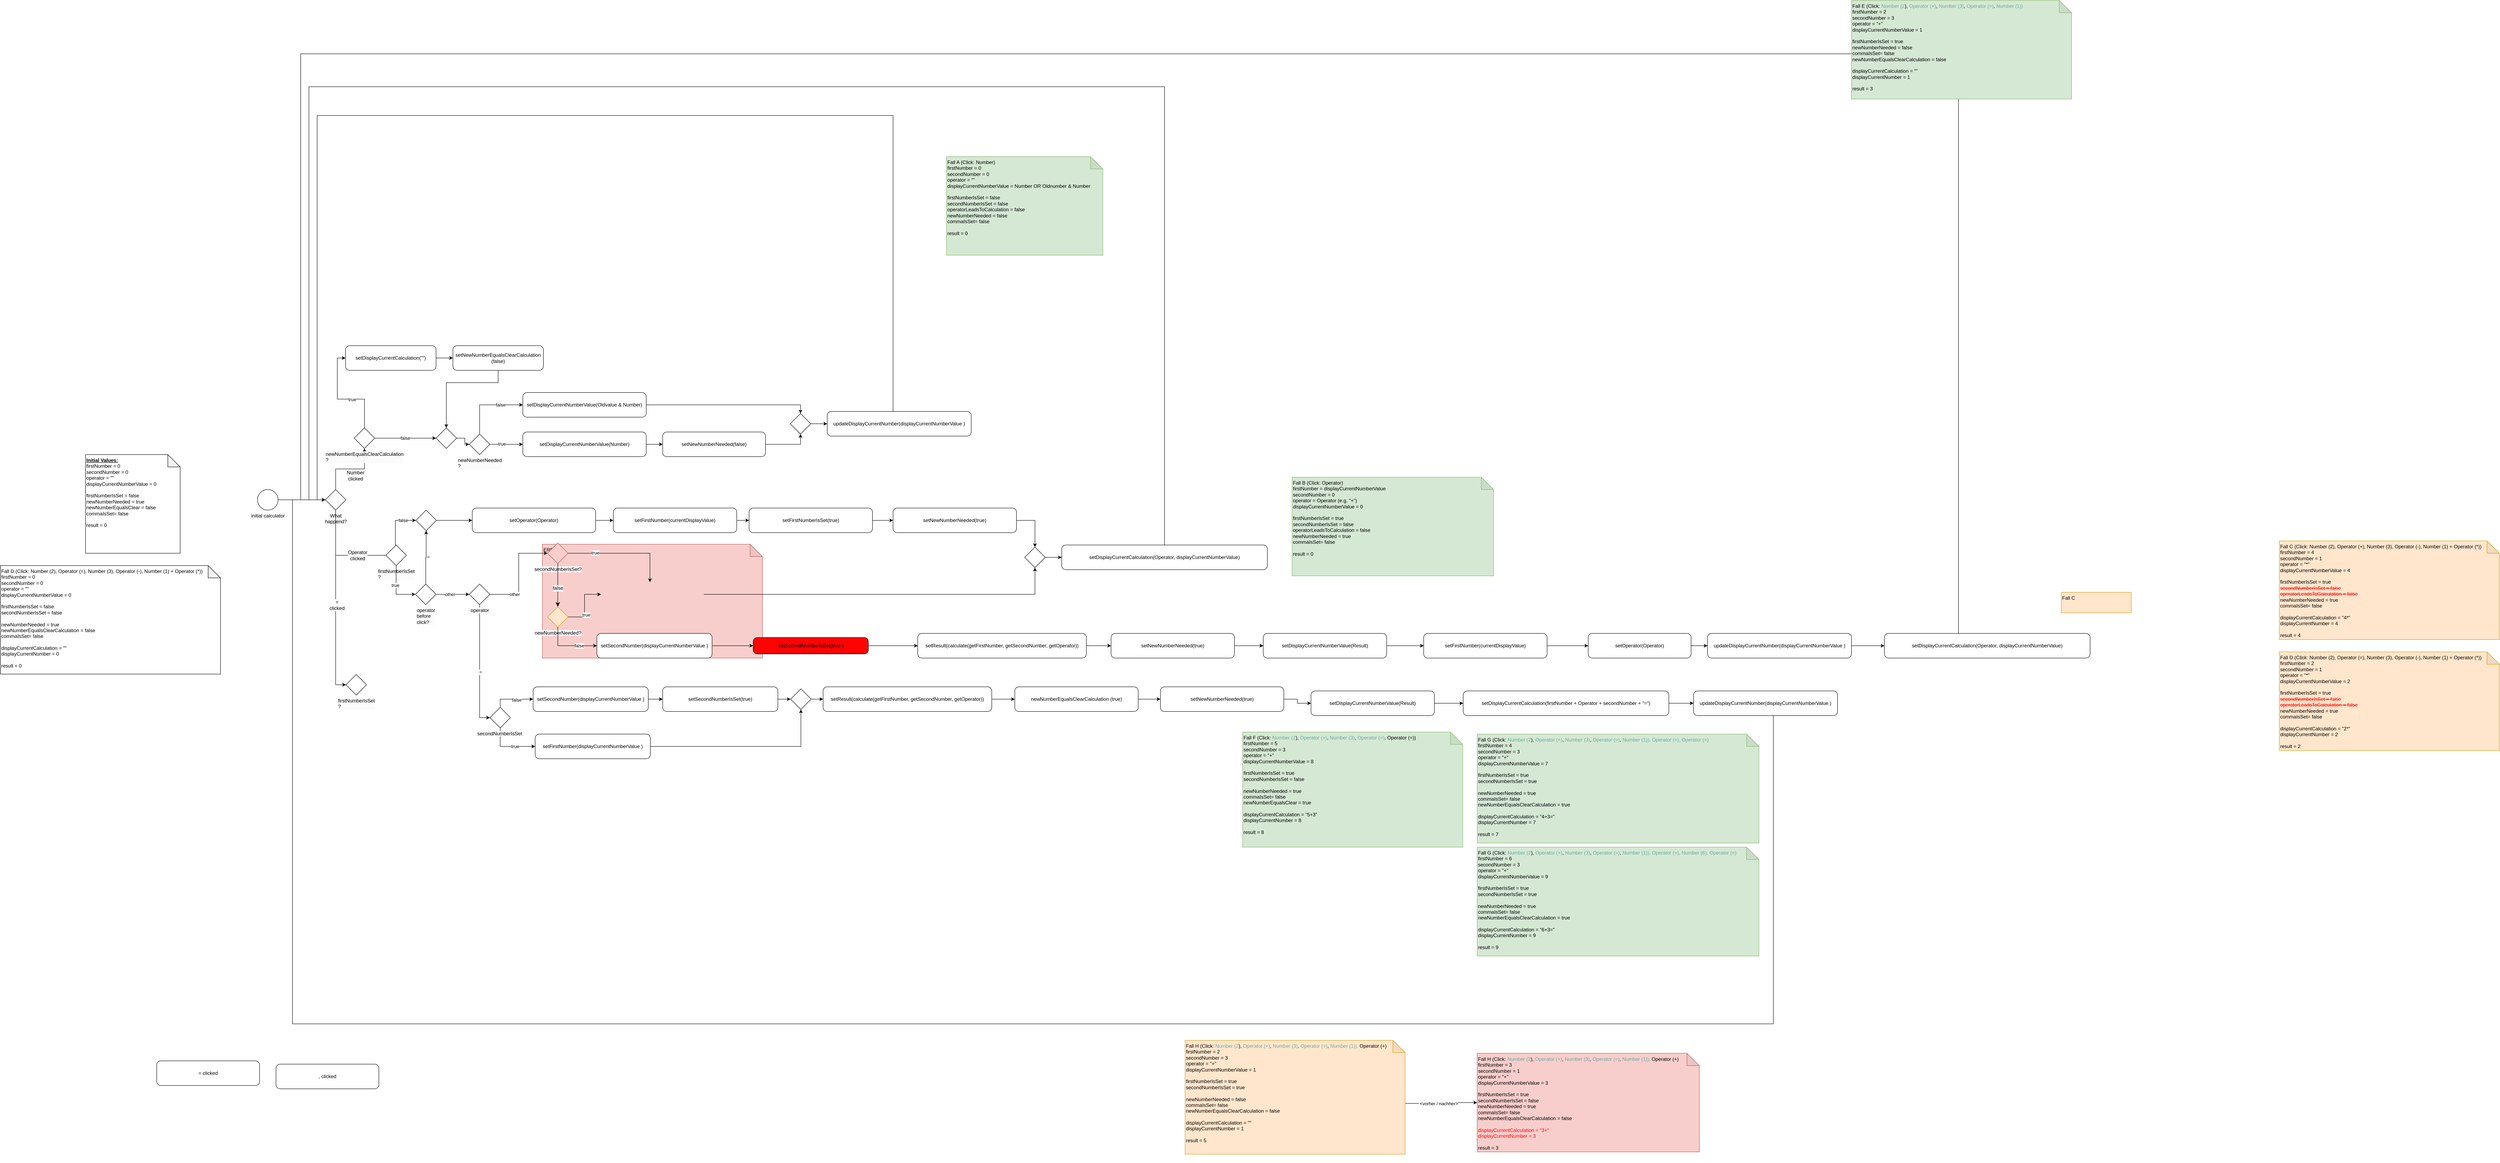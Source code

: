<mxfile version="24.6.4" type="github">
  <diagram name="Seite-1" id="TULq9JBRfpRznfRxP_a6">
    <mxGraphModel dx="3420" dy="1427" grid="1" gridSize="10" guides="1" tooltips="1" connect="1" arrows="1" fold="1" page="1" pageScale="1" pageWidth="827" pageHeight="1169" math="0" shadow="0">
      <root>
        <mxCell id="0" />
        <mxCell id="1" parent="0" />
        <mxCell id="Fg-CaH6uWcmNjKKQL-Lb-59" value="initial calculator&lt;div&gt;&lt;br&gt;&lt;/div&gt;" style="points=[[0.145,0.145,0],[0.5,0,0],[0.855,0.145,0],[1,0.5,0],[0.855,0.855,0],[0.5,1,0],[0.145,0.855,0],[0,0.5,0]];shape=mxgraph.bpmn.event;html=1;verticalLabelPosition=bottom;labelBackgroundColor=#ffffff;verticalAlign=top;align=center;perimeter=ellipsePerimeter;outlineConnect=0;aspect=fixed;outline=standard;symbol=general;" parent="1" vertex="1">
          <mxGeometry x="5" y="1330" width="50" height="50" as="geometry" />
        </mxCell>
        <mxCell id="Fg-CaH6uWcmNjKKQL-Lb-60" value="&lt;b style=&quot;&quot;&gt;&lt;u&gt;Initial Values:&lt;/u&gt;&lt;/b&gt;&lt;div style=&quot;&quot;&gt;firstNumber = 0&lt;/div&gt;&lt;div style=&quot;&quot;&gt;secondNumber = 0&lt;/div&gt;&lt;div style=&quot;&quot;&gt;&lt;span style=&quot;background-color: initial;&quot;&gt;operator = &quot;&quot;&lt;/span&gt;&lt;br&gt;&lt;/div&gt;&lt;div style=&quot;&quot;&gt;displayCurrentNumberValue = 0&lt;/div&gt;&lt;div style=&quot;&quot;&gt;&lt;br&gt;&lt;/div&gt;&lt;div style=&quot;&quot;&gt;firstNumberIsSet = false&lt;/div&gt;&lt;div style=&quot;&quot;&gt;newNumberNeeded = true&lt;br&gt;&lt;/div&gt;&lt;div style=&quot;&quot;&gt;newNumberEqualsClear = false&lt;br&gt;&lt;/div&gt;&lt;div style=&quot;&quot;&gt;commaIsSet= false&lt;/div&gt;&lt;div style=&quot;&quot;&gt;&lt;br&gt;&lt;/div&gt;&lt;div style=&quot;&quot;&gt;result = 0&lt;/div&gt;&lt;div style=&quot;&quot;&gt;&lt;br&gt;&lt;/div&gt;&lt;div style=&quot;&quot;&gt;&lt;br&gt;&lt;/div&gt;" style="shape=note;whiteSpace=wrap;html=1;backgroundOutline=1;darkOpacity=0.05;align=left;verticalAlign=top;" parent="1" vertex="1">
          <mxGeometry x="-413" y="1245" width="230" height="240" as="geometry" />
        </mxCell>
        <mxCell id="bzTohuIg5KcH0WSMDgMn-2" style="edgeStyle=orthogonalEdgeStyle;rounded=0;orthogonalLoop=1;jettySize=auto;html=1;entryX=0;entryY=0.5;entryDx=0;entryDy=0;entryPerimeter=0;" parent="1" source="Fg-CaH6uWcmNjKKQL-Lb-59" target="bzTohuIg5KcH0WSMDgMn-10" edge="1">
          <mxGeometry relative="1" as="geometry">
            <mxPoint x="140.0" y="1355" as="targetPoint" />
          </mxGeometry>
        </mxCell>
        <mxCell id="bzTohuIg5KcH0WSMDgMn-4" value="= clicked" style="points=[[0.25,0,0],[0.5,0,0],[0.75,0,0],[1,0.25,0],[1,0.5,0],[1,0.75,0],[0.75,1,0],[0.5,1,0],[0.25,1,0],[0,0.75,0],[0,0.5,0],[0,0.25,0]];shape=mxgraph.bpmn.task;whiteSpace=wrap;rectStyle=rounded;size=10;html=1;container=1;expand=0;collapsible=0;taskMarker=abstract;" parent="1" vertex="1">
          <mxGeometry x="-240" y="2720" width="250" height="60" as="geometry" />
        </mxCell>
        <mxCell id="bzTohuIg5KcH0WSMDgMn-6" value=", clicked" style="points=[[0.25,0,0],[0.5,0,0],[0.75,0,0],[1,0.25,0],[1,0.5,0],[1,0.75,0],[0.75,1,0],[0.5,1,0],[0.25,1,0],[0,0.75,0],[0,0.5,0],[0,0.25,0]];shape=mxgraph.bpmn.task;whiteSpace=wrap;rectStyle=rounded;size=10;html=1;container=1;expand=0;collapsible=0;taskMarker=abstract;" parent="1" vertex="1">
          <mxGeometry x="50" y="2728" width="250" height="60" as="geometry" />
        </mxCell>
        <mxCell id="bzTohuIg5KcH0WSMDgMn-7" style="edgeStyle=orthogonalEdgeStyle;rounded=0;orthogonalLoop=1;jettySize=auto;html=1;exitX=0.5;exitY=0;exitDx=0;exitDy=0;entryX=0.5;entryY=1;entryDx=0;entryDy=0;exitPerimeter=0;entryPerimeter=0;" parent="1" source="bzTohuIg5KcH0WSMDgMn-10" target="riTxQ7_qYJKk73l6RCX5-39" edge="1">
          <mxGeometry relative="1" as="geometry">
            <mxPoint x="180.0" y="1315" as="sourcePoint" />
            <mxPoint x="370" y="1275" as="targetPoint" />
          </mxGeometry>
        </mxCell>
        <mxCell id="bzTohuIg5KcH0WSMDgMn-8" value="&lt;span style=&quot;font-size: 12px; text-wrap: wrap; background-color: rgb(251, 251, 251);&quot;&gt;Number clicked&lt;/span&gt;" style="edgeLabel;html=1;align=center;verticalAlign=middle;resizable=0;points=[];" parent="bzTohuIg5KcH0WSMDgMn-7" vertex="1" connectable="0">
          <mxGeometry x="0.056" y="-1" relative="1" as="geometry">
            <mxPoint x="8" y="15" as="offset" />
          </mxGeometry>
        </mxCell>
        <mxCell id="bzTohuIg5KcH0WSMDgMn-10" value="&lt;span style=&quot;text-wrap: wrap; background-color: rgb(251, 251, 251);&quot;&gt;What happend?&lt;/span&gt;" style="points=[[0.25,0.25,0],[0.5,0,0],[0.75,0.25,0],[1,0.5,0],[0.75,0.75,0],[0.5,1,0],[0.25,0.75,0],[0,0.5,0]];shape=mxgraph.bpmn.gateway2;html=1;verticalLabelPosition=bottom;labelBackgroundColor=#ffffff;verticalAlign=top;align=center;perimeter=rhombusPerimeter;outlineConnect=0;outline=none;symbol=none;" parent="1" vertex="1">
          <mxGeometry x="170" y="1330" width="50" height="50" as="geometry" />
        </mxCell>
        <mxCell id="bzTohuIg5KcH0WSMDgMn-33" style="edgeStyle=orthogonalEdgeStyle;rounded=0;orthogonalLoop=1;jettySize=auto;html=1;exitX=0.5;exitY=1;exitDx=0;exitDy=0;exitPerimeter=0;entryX=0;entryY=0.5;entryDx=0;entryDy=0;entryPerimeter=0;" parent="1" source="bzTohuIg5KcH0WSMDgMn-10" target="SQ6d-c_O_gUoqqVQVbk4-1" edge="1">
          <mxGeometry relative="1" as="geometry">
            <mxPoint x="280" y="1600" as="targetPoint" />
            <Array as="points">
              <mxPoint x="195" y="1490" />
              <mxPoint x="350" y="1490" />
            </Array>
          </mxGeometry>
        </mxCell>
        <mxCell id="bzTohuIg5KcH0WSMDgMn-35" value="&lt;span style=&quot;font-size: 12px; text-wrap: wrap; background-color: rgb(251, 251, 251);&quot;&gt;Operator clicked&lt;/span&gt;" style="edgeLabel;html=1;align=center;verticalAlign=middle;resizable=0;points=[];" parent="bzTohuIg5KcH0WSMDgMn-33" vertex="1" connectable="0">
          <mxGeometry x="-0.053" y="2" relative="1" as="geometry">
            <mxPoint x="22" y="2" as="offset" />
          </mxGeometry>
        </mxCell>
        <mxCell id="bzTohuIg5KcH0WSMDgMn-11" value="&lt;div style=&quot;text-align: left; text-wrap: wrap; background-color: rgb(251, 251, 251);&quot;&gt;newNumberNeeded ?&lt;/div&gt;" style="points=[[0.25,0.25,0],[0.5,0,0],[0.75,0.25,0],[1,0.5,0],[0.75,0.75,0],[0.5,1,0],[0.25,0.75,0],[0,0.5,0]];shape=mxgraph.bpmn.gateway2;html=1;verticalLabelPosition=bottom;labelBackgroundColor=#ffffff;verticalAlign=top;align=center;perimeter=rhombusPerimeter;outlineConnect=0;outline=none;symbol=none;" parent="1" vertex="1">
          <mxGeometry x="520" y="1195" width="50" height="50" as="geometry" />
        </mxCell>
        <mxCell id="bzTohuIg5KcH0WSMDgMn-16" value="&lt;span style=&quot;text-align: left;&quot;&gt;setDisplayCurrentNumberValue(Number)&lt;/span&gt;" style="points=[[0.25,0,0],[0.5,0,0],[0.75,0,0],[1,0.25,0],[1,0.5,0],[1,0.75,0],[0.75,1,0],[0.5,1,0],[0.25,1,0],[0,0.75,0],[0,0.5,0],[0,0.25,0]];shape=mxgraph.bpmn.task;whiteSpace=wrap;rectStyle=rounded;size=10;html=1;container=1;expand=0;collapsible=0;taskMarker=abstract;" parent="1" vertex="1">
          <mxGeometry x="650" y="1190" width="300" height="60" as="geometry" />
        </mxCell>
        <mxCell id="bzTohuIg5KcH0WSMDgMn-17" style="edgeStyle=orthogonalEdgeStyle;rounded=0;orthogonalLoop=1;jettySize=auto;html=1;entryX=0;entryY=0.5;entryDx=0;entryDy=0;entryPerimeter=0;" parent="1" source="bzTohuIg5KcH0WSMDgMn-11" target="bzTohuIg5KcH0WSMDgMn-16" edge="1">
          <mxGeometry relative="1" as="geometry" />
        </mxCell>
        <mxCell id="bzTohuIg5KcH0WSMDgMn-18" value="true" style="edgeLabel;html=1;align=center;verticalAlign=middle;resizable=0;points=[];" parent="bzTohuIg5KcH0WSMDgMn-17" vertex="1" connectable="0">
          <mxGeometry x="-0.283" y="1" relative="1" as="geometry">
            <mxPoint as="offset" />
          </mxGeometry>
        </mxCell>
        <mxCell id="bzTohuIg5KcH0WSMDgMn-19" value="&lt;span style=&quot;text-align: left;&quot;&gt;setDisplayCurrentNumberValue(Oldvalue &amp;amp; Number)&lt;/span&gt;" style="points=[[0.25,0,0],[0.5,0,0],[0.75,0,0],[1,0.25,0],[1,0.5,0],[1,0.75,0],[0.75,1,0],[0.5,1,0],[0.25,1,0],[0,0.75,0],[0,0.5,0],[0,0.25,0]];shape=mxgraph.bpmn.task;whiteSpace=wrap;rectStyle=rounded;size=10;html=1;container=1;expand=0;collapsible=0;taskMarker=abstract;" parent="1" vertex="1">
          <mxGeometry x="650" y="1094" width="300" height="60" as="geometry" />
        </mxCell>
        <mxCell id="bzTohuIg5KcH0WSMDgMn-20" style="edgeStyle=orthogonalEdgeStyle;rounded=0;orthogonalLoop=1;jettySize=auto;html=1;entryX=0;entryY=0.5;entryDx=0;entryDy=0;entryPerimeter=0;exitX=0.5;exitY=0;exitDx=0;exitDy=0;exitPerimeter=0;" parent="1" source="bzTohuIg5KcH0WSMDgMn-11" target="bzTohuIg5KcH0WSMDgMn-19" edge="1">
          <mxGeometry relative="1" as="geometry">
            <Array as="points">
              <mxPoint x="545" y="1124" />
            </Array>
          </mxGeometry>
        </mxCell>
        <mxCell id="bzTohuIg5KcH0WSMDgMn-22" value="false" style="edgeLabel;html=1;align=center;verticalAlign=middle;resizable=0;points=[];" parent="bzTohuIg5KcH0WSMDgMn-20" vertex="1" connectable="0">
          <mxGeometry x="-0.019" y="-1" relative="1" as="geometry">
            <mxPoint x="35" y="-1" as="offset" />
          </mxGeometry>
        </mxCell>
        <mxCell id="bzTohuIg5KcH0WSMDgMn-23" value="&lt;div style=&quot;text-align: left;&quot;&gt;setNewNumberNeeded(false)&lt;/div&gt;" style="points=[[0.25,0,0],[0.5,0,0],[0.75,0,0],[1,0.25,0],[1,0.5,0],[1,0.75,0],[0.75,1,0],[0.5,1,0],[0.25,1,0],[0,0.75,0],[0,0.5,0],[0,0.25,0]];shape=mxgraph.bpmn.task;whiteSpace=wrap;rectStyle=rounded;size=10;html=1;container=1;expand=0;collapsible=0;taskMarker=abstract;" parent="1" vertex="1">
          <mxGeometry x="990" y="1190" width="250" height="60" as="geometry" />
        </mxCell>
        <mxCell id="bzTohuIg5KcH0WSMDgMn-24" value="&lt;div style=&quot;text-align: left;&quot;&gt;updateDisplayCurrentNumber(&lt;span style=&quot;background-color: initial;&quot;&gt;displayCurrentNumberValue&lt;/span&gt;&lt;span style=&quot;background-color: initial;&quot;&gt;&amp;nbsp;)&lt;/span&gt;&lt;/div&gt;" style="points=[[0.25,0,0],[0.5,0,0],[0.75,0,0],[1,0.25,0],[1,0.5,0],[1,0.75,0],[0.75,1,0],[0.5,1,0],[0.25,1,0],[0,0.75,0],[0,0.5,0],[0,0.25,0]];shape=mxgraph.bpmn.task;whiteSpace=wrap;rectStyle=rounded;size=10;html=1;container=1;expand=0;collapsible=0;taskMarker=abstract;" parent="1" vertex="1">
          <mxGeometry x="1390" y="1140" width="350" height="60" as="geometry" />
        </mxCell>
        <mxCell id="bzTohuIg5KcH0WSMDgMn-25" value="&lt;div style=&quot;text-align: left; text-wrap: wrap; background-color: rgb(251, 251, 251);&quot;&gt;&lt;br&gt;&lt;/div&gt;" style="points=[[0.25,0.25,0],[0.5,0,0],[0.75,0.25,0],[1,0.5,0],[0.75,0.75,0],[0.5,1,0],[0.25,0.75,0],[0,0.5,0]];shape=mxgraph.bpmn.gateway2;html=1;verticalLabelPosition=bottom;labelBackgroundColor=#ffffff;verticalAlign=top;align=center;perimeter=rhombusPerimeter;outlineConnect=0;outline=none;symbol=none;" parent="1" vertex="1">
          <mxGeometry x="1300" y="1145" width="50" height="50" as="geometry" />
        </mxCell>
        <mxCell id="bzTohuIg5KcH0WSMDgMn-26" style="edgeStyle=orthogonalEdgeStyle;rounded=0;orthogonalLoop=1;jettySize=auto;html=1;entryX=0;entryY=0.5;entryDx=0;entryDy=0;entryPerimeter=0;" parent="1" source="bzTohuIg5KcH0WSMDgMn-16" target="bzTohuIg5KcH0WSMDgMn-23" edge="1">
          <mxGeometry relative="1" as="geometry" />
        </mxCell>
        <mxCell id="bzTohuIg5KcH0WSMDgMn-27" style="edgeStyle=orthogonalEdgeStyle;rounded=0;orthogonalLoop=1;jettySize=auto;html=1;entryX=0.5;entryY=0;entryDx=0;entryDy=0;entryPerimeter=0;" parent="1" source="bzTohuIg5KcH0WSMDgMn-19" target="bzTohuIg5KcH0WSMDgMn-25" edge="1">
          <mxGeometry relative="1" as="geometry" />
        </mxCell>
        <mxCell id="bzTohuIg5KcH0WSMDgMn-28" style="edgeStyle=orthogonalEdgeStyle;rounded=0;orthogonalLoop=1;jettySize=auto;html=1;entryX=0.5;entryY=1;entryDx=0;entryDy=0;entryPerimeter=0;" parent="1" source="bzTohuIg5KcH0WSMDgMn-23" target="bzTohuIg5KcH0WSMDgMn-25" edge="1">
          <mxGeometry relative="1" as="geometry" />
        </mxCell>
        <mxCell id="bzTohuIg5KcH0WSMDgMn-29" style="edgeStyle=orthogonalEdgeStyle;rounded=0;orthogonalLoop=1;jettySize=auto;html=1;entryX=0;entryY=0.5;entryDx=0;entryDy=0;entryPerimeter=0;" parent="1" source="bzTohuIg5KcH0WSMDgMn-25" target="bzTohuIg5KcH0WSMDgMn-24" edge="1">
          <mxGeometry relative="1" as="geometry" />
        </mxCell>
        <mxCell id="bzTohuIg5KcH0WSMDgMn-32" value="&lt;div style=&quot;&quot;&gt;Fall A (Click: Number)&lt;/div&gt;&lt;div style=&quot;&quot;&gt;firstNumber = 0&lt;/div&gt;&lt;div style=&quot;&quot;&gt;secondNumber = 0&lt;/div&gt;&lt;div style=&quot;&quot;&gt;&lt;span style=&quot;background-color: initial;&quot;&gt;operator = &quot;&quot;&lt;/span&gt;&lt;br&gt;&lt;/div&gt;&lt;div style=&quot;&quot;&gt;displayCurrentNumberValue = Number OR Oldnumber &amp;amp; Number&lt;/div&gt;&lt;div style=&quot;&quot;&gt;&lt;br&gt;&lt;/div&gt;&lt;div style=&quot;&quot;&gt;firstNumberIsSet = false&lt;br&gt;&lt;/div&gt;&lt;div style=&quot;&quot;&gt;secondNumberIsSet = false&lt;br&gt;&lt;/div&gt;&lt;div style=&quot;&quot;&gt;operatorLeadsToCalculation = false&lt;/div&gt;&lt;div style=&quot;&quot;&gt;newNumberNeeded = false&lt;br&gt;&lt;/div&gt;&lt;div style=&quot;&quot;&gt;commaIsSet= false&lt;/div&gt;&lt;div style=&quot;&quot;&gt;&lt;br&gt;&lt;/div&gt;&lt;div style=&quot;&quot;&gt;result = 0&lt;/div&gt;&lt;div style=&quot;&quot;&gt;&lt;br&gt;&lt;/div&gt;&lt;div style=&quot;&quot;&gt;&lt;br&gt;&lt;/div&gt;" style="shape=note;whiteSpace=wrap;html=1;backgroundOutline=1;darkOpacity=0.05;align=left;verticalAlign=top;fillColor=#d5e8d4;strokeColor=#82b366;" parent="1" vertex="1">
          <mxGeometry x="1680" y="520" width="380" height="240" as="geometry" />
        </mxCell>
        <mxCell id="bzTohuIg5KcH0WSMDgMn-34" value="&lt;span style=&quot;text-align: left;&quot;&gt;setOperator(Operator)&lt;/span&gt;" style="points=[[0.25,0,0],[0.5,0,0],[0.75,0,0],[1,0.25,0],[1,0.5,0],[1,0.75,0],[0.75,1,0],[0.5,1,0],[0.25,1,0],[0,0.75,0],[0,0.5,0],[0,0.25,0]];shape=mxgraph.bpmn.task;whiteSpace=wrap;rectStyle=rounded;size=10;html=1;container=1;expand=0;collapsible=0;taskMarker=abstract;" parent="1" vertex="1">
          <mxGeometry x="840" y="1555" width="250" height="60" as="geometry" />
        </mxCell>
        <mxCell id="zXXgSg7N_886xEFN1Lht-3" value="ERROR" style="shape=note;whiteSpace=wrap;html=1;backgroundOutline=1;darkOpacity=0.05;align=left;verticalAlign=top;fillColor=#f8cecc;strokeColor=#b85450;" vertex="1" parent="bzTohuIg5KcH0WSMDgMn-34">
          <mxGeometry x="-142.5" y="-92" width="535" height="277" as="geometry" />
        </mxCell>
        <mxCell id="bzTohuIg5KcH0WSMDgMn-36" style="edgeStyle=orthogonalEdgeStyle;rounded=0;orthogonalLoop=1;jettySize=auto;html=1;entryX=0;entryY=0.5;entryDx=0;entryDy=0;entryPerimeter=0;" parent="1" source="bzTohuIg5KcH0WSMDgMn-24" target="bzTohuIg5KcH0WSMDgMn-10" edge="1">
          <mxGeometry relative="1" as="geometry">
            <Array as="points">
              <mxPoint x="1550" y="420" />
              <mxPoint x="150" y="420" />
              <mxPoint x="150" y="1355" />
            </Array>
          </mxGeometry>
        </mxCell>
        <mxCell id="SQ6d-c_O_gUoqqVQVbk4-6" style="edgeStyle=orthogonalEdgeStyle;rounded=0;orthogonalLoop=1;jettySize=auto;html=1;entryX=0;entryY=0.5;entryDx=0;entryDy=0;entryPerimeter=0;exitX=0.5;exitY=0;exitDx=0;exitDy=0;exitPerimeter=0;" parent="1" source="SQ6d-c_O_gUoqqVQVbk4-1" target="riTxQ7_qYJKk73l6RCX5-11" edge="1">
          <mxGeometry relative="1" as="geometry">
            <mxPoint x="470" y="1390" as="targetPoint" />
            <Array as="points">
              <mxPoint x="340" y="1465" />
              <mxPoint x="340" y="1405" />
            </Array>
          </mxGeometry>
        </mxCell>
        <mxCell id="SQ6d-c_O_gUoqqVQVbk4-7" value="false" style="edgeLabel;html=1;align=center;verticalAlign=middle;resizable=0;points=[];" parent="SQ6d-c_O_gUoqqVQVbk4-6" vertex="1" connectable="0">
          <mxGeometry x="0.605" y="-1" relative="1" as="geometry">
            <mxPoint x="-9" y="-1" as="offset" />
          </mxGeometry>
        </mxCell>
        <mxCell id="SQ6d-c_O_gUoqqVQVbk4-1" value="&lt;div style=&quot;text-align: left; text-wrap: wrap; background-color: rgb(251, 251, 251);&quot;&gt;firstNumberIsSet ?&lt;br&gt;&lt;/div&gt;" style="points=[[0.25,0.25,0],[0.5,0,0],[0.75,0.25,0],[1,0.5,0],[0.75,0.75,0],[0.5,1,0],[0.25,0.75,0],[0,0.5,0]];shape=mxgraph.bpmn.gateway2;html=1;verticalLabelPosition=bottom;labelBackgroundColor=#ffffff;verticalAlign=top;align=center;perimeter=rhombusPerimeter;outlineConnect=0;outline=none;symbol=none;" parent="1" vertex="1">
          <mxGeometry x="317" y="1465" width="50" height="50" as="geometry" />
        </mxCell>
        <mxCell id="SQ6d-c_O_gUoqqVQVbk4-4" style="edgeStyle=orthogonalEdgeStyle;rounded=0;orthogonalLoop=1;jettySize=auto;html=1;entryX=0;entryY=0.5;entryDx=0;entryDy=0;entryPerimeter=0;exitX=0.5;exitY=1;exitDx=0;exitDy=0;exitPerimeter=0;" parent="1" source="SQ6d-c_O_gUoqqVQVbk4-1" target="riTxQ7_qYJKk73l6RCX5-10" edge="1">
          <mxGeometry relative="1" as="geometry" />
        </mxCell>
        <mxCell id="SQ6d-c_O_gUoqqVQVbk4-5" value="true" style="edgeLabel;html=1;align=center;verticalAlign=middle;resizable=0;points=[];" parent="SQ6d-c_O_gUoqqVQVbk4-4" vertex="1" connectable="0">
          <mxGeometry x="-0.186" y="-2" relative="1" as="geometry">
            <mxPoint as="offset" />
          </mxGeometry>
        </mxCell>
        <mxCell id="SQ6d-c_O_gUoqqVQVbk4-9" value="&lt;span style=&quot;text-align: left;&quot;&gt;setOperator(Operator)&lt;/span&gt;" style="points=[[0.25,0,0],[0.5,0,0],[0.75,0,0],[1,0.25,0],[1,0.5,0],[1,0.75,0],[0.75,1,0],[0.5,1,0],[0.25,1,0],[0,0.75,0],[0,0.5,0],[0,0.25,0]];shape=mxgraph.bpmn.task;whiteSpace=wrap;rectStyle=rounded;size=10;html=1;container=1;expand=0;collapsible=0;taskMarker=abstract;" parent="1" vertex="1">
          <mxGeometry x="527" y="1375" width="300" height="60" as="geometry" />
        </mxCell>
        <mxCell id="SQ6d-c_O_gUoqqVQVbk4-10" style="edgeStyle=orthogonalEdgeStyle;rounded=0;orthogonalLoop=1;jettySize=auto;html=1;entryX=0.5;entryY=0;entryDx=0;entryDy=0;entryPerimeter=0;" parent="1" source="SQ6d-c_O_gUoqqVQVbk4-18" target="SQ6d-c_O_gUoqqVQVbk4-24" edge="1">
          <mxGeometry relative="1" as="geometry">
            <mxPoint x="790" y="1400" as="targetPoint" />
          </mxGeometry>
        </mxCell>
        <mxCell id="SQ6d-c_O_gUoqqVQVbk4-52" style="edgeStyle=orthogonalEdgeStyle;rounded=0;orthogonalLoop=1;jettySize=auto;html=1;" parent="1" source="SQ6d-c_O_gUoqqVQVbk4-11" target="bzTohuIg5KcH0WSMDgMn-10" edge="1">
          <mxGeometry relative="1" as="geometry">
            <Array as="points">
              <mxPoint x="2210" y="350" />
              <mxPoint x="130" y="350" />
              <mxPoint x="130" y="1355" />
            </Array>
          </mxGeometry>
        </mxCell>
        <mxCell id="SQ6d-c_O_gUoqqVQVbk4-11" value="&lt;span style=&quot;text-align: left;&quot;&gt;setDisplayCurrentCalculation(Operator,&amp;nbsp;&lt;/span&gt;&lt;span style=&quot;text-align: left;&quot;&gt;displayCurrentNumberValue&lt;/span&gt;&lt;span style=&quot;text-align: left;&quot;&gt;)&lt;/span&gt;" style="points=[[0.25,0,0],[0.5,0,0],[0.75,0,0],[1,0.25,0],[1,0.5,0],[1,0.75,0],[0.75,1,0],[0.5,1,0],[0.25,1,0],[0,0.75,0],[0,0.5,0],[0,0.25,0]];shape=mxgraph.bpmn.task;whiteSpace=wrap;rectStyle=rounded;size=10;html=1;container=1;expand=0;collapsible=0;taskMarker=abstract;" parent="1" vertex="1">
          <mxGeometry x="1960" y="1465" width="500" height="60" as="geometry" />
        </mxCell>
        <mxCell id="SQ6d-c_O_gUoqqVQVbk4-14" value="" style="edgeStyle=orthogonalEdgeStyle;rounded=0;orthogonalLoop=1;jettySize=auto;html=1;entryX=0;entryY=0.5;entryDx=0;entryDy=0;entryPerimeter=0;" parent="1" source="SQ6d-c_O_gUoqqVQVbk4-9" target="SQ6d-c_O_gUoqqVQVbk4-13" edge="1">
          <mxGeometry relative="1" as="geometry">
            <mxPoint x="750" y="1400" as="sourcePoint" />
            <mxPoint x="1200" y="1400" as="targetPoint" />
          </mxGeometry>
        </mxCell>
        <mxCell id="SQ6d-c_O_gUoqqVQVbk4-13" value="&lt;span style=&quot;text-align: left;&quot;&gt;setFirstNumber(currentDisplayValue)&lt;/span&gt;" style="points=[[0.25,0,0],[0.5,0,0],[0.75,0,0],[1,0.25,0],[1,0.5,0],[1,0.75,0],[0.75,1,0],[0.5,1,0],[0.25,1,0],[0,0.75,0],[0,0.5,0],[0,0.25,0]];shape=mxgraph.bpmn.task;whiteSpace=wrap;rectStyle=rounded;size=10;html=1;container=1;expand=0;collapsible=0;taskMarker=abstract;" parent="1" vertex="1">
          <mxGeometry x="870" y="1375" width="300" height="60" as="geometry" />
        </mxCell>
        <mxCell id="SQ6d-c_O_gUoqqVQVbk4-15" value="&lt;div style=&quot;&quot;&gt;Fall B (Click: Operator)&lt;/div&gt;&lt;div style=&quot;&quot;&gt;firstNumber = displayCurrentNumberValue&amp;nbsp;&lt;/div&gt;&lt;div style=&quot;&quot;&gt;secondNumber = 0&lt;/div&gt;&lt;div style=&quot;&quot;&gt;&lt;span style=&quot;background-color: initial;&quot;&gt;operator = Operator (e.g. &quot;+&quot;)&lt;/span&gt;&lt;br&gt;&lt;/div&gt;&lt;div style=&quot;&quot;&gt;displayCurrentNumberValue = 0&lt;/div&gt;&lt;div style=&quot;&quot;&gt;&lt;br&gt;&lt;/div&gt;&lt;div style=&quot;&quot;&gt;firstNumberIsSet = true&lt;br&gt;&lt;/div&gt;&lt;div style=&quot;&quot;&gt;secondNumberIsSet = false&lt;br&gt;&lt;/div&gt;&lt;div style=&quot;&quot;&gt;operatorLeadsToCalculation = false&lt;/div&gt;&lt;div style=&quot;&quot;&gt;newNumberNeeded = true&lt;br&gt;&lt;/div&gt;&lt;div style=&quot;&quot;&gt;commaIsSet= false&lt;/div&gt;&lt;div style=&quot;&quot;&gt;&lt;br&gt;&lt;/div&gt;&lt;div style=&quot;&quot;&gt;result = 0&lt;/div&gt;&lt;div style=&quot;&quot;&gt;&lt;br&gt;&lt;/div&gt;&lt;div style=&quot;&quot;&gt;&lt;br&gt;&lt;/div&gt;" style="shape=note;whiteSpace=wrap;html=1;backgroundOutline=1;darkOpacity=0.05;align=left;verticalAlign=top;fillColor=#d5e8d4;strokeColor=#82b366;" parent="1" vertex="1">
          <mxGeometry x="2520" y="1300" width="490" height="240" as="geometry" />
        </mxCell>
        <mxCell id="SQ6d-c_O_gUoqqVQVbk4-16" value="&lt;span style=&quot;text-align: left;&quot;&gt;setFirstNumberIsSet(true)&lt;/span&gt;" style="points=[[0.25,0,0],[0.5,0,0],[0.75,0,0],[1,0.25,0],[1,0.5,0],[1,0.75,0],[0.75,1,0],[0.5,1,0],[0.25,1,0],[0,0.75,0],[0,0.5,0],[0,0.25,0]];shape=mxgraph.bpmn.task;whiteSpace=wrap;rectStyle=rounded;size=10;html=1;container=1;expand=0;collapsible=0;taskMarker=abstract;" parent="1" vertex="1">
          <mxGeometry x="1200" y="1375" width="300" height="60" as="geometry" />
        </mxCell>
        <mxCell id="SQ6d-c_O_gUoqqVQVbk4-19" value="" style="edgeStyle=orthogonalEdgeStyle;rounded=0;orthogonalLoop=1;jettySize=auto;html=1;entryX=0;entryY=0.5;entryDx=0;entryDy=0;entryPerimeter=0;" parent="1" source="SQ6d-c_O_gUoqqVQVbk4-13" target="SQ6d-c_O_gUoqqVQVbk4-16" edge="1">
          <mxGeometry relative="1" as="geometry">
            <mxPoint x="1130" y="1400" as="sourcePoint" />
            <mxPoint x="1981" y="1400" as="targetPoint" />
          </mxGeometry>
        </mxCell>
        <mxCell id="SQ6d-c_O_gUoqqVQVbk4-18" value="&lt;span style=&quot;text-align: left;&quot;&gt;setNewNumberNeeded(true)&lt;/span&gt;" style="points=[[0.25,0,0],[0.5,0,0],[0.75,0,0],[1,0.25,0],[1,0.5,0],[1,0.75,0],[0.75,1,0],[0.5,1,0],[0.25,1,0],[0,0.75,0],[0,0.5,0],[0,0.25,0]];shape=mxgraph.bpmn.task;whiteSpace=wrap;rectStyle=rounded;size=10;html=1;container=1;expand=0;collapsible=0;taskMarker=abstract;" parent="1" vertex="1">
          <mxGeometry x="1550" y="1375" width="300" height="60" as="geometry" />
        </mxCell>
        <mxCell id="SQ6d-c_O_gUoqqVQVbk4-20" style="edgeStyle=orthogonalEdgeStyle;rounded=0;orthogonalLoop=1;jettySize=auto;html=1;entryX=0;entryY=0.5;entryDx=0;entryDy=0;entryPerimeter=0;" parent="1" source="SQ6d-c_O_gUoqqVQVbk4-16" target="SQ6d-c_O_gUoqqVQVbk4-18" edge="1">
          <mxGeometry relative="1" as="geometry" />
        </mxCell>
        <mxCell id="SQ6d-c_O_gUoqqVQVbk4-24" value="&lt;div style=&quot;text-align: left; text-wrap: wrap; background-color: rgb(251, 251, 251);&quot;&gt;&lt;br&gt;&lt;/div&gt;" style="points=[[0.25,0.25,0],[0.5,0,0],[0.75,0.25,0],[1,0.5,0],[0.75,0.75,0],[0.5,1,0],[0.25,0.75,0],[0,0.5,0]];shape=mxgraph.bpmn.gateway2;html=1;verticalLabelPosition=bottom;labelBackgroundColor=#ffffff;verticalAlign=top;align=center;perimeter=rhombusPerimeter;outlineConnect=0;outline=none;symbol=none;" parent="1" vertex="1">
          <mxGeometry x="1870" y="1470" width="50" height="50" as="geometry" />
        </mxCell>
        <mxCell id="SQ6d-c_O_gUoqqVQVbk4-25" style="edgeStyle=orthogonalEdgeStyle;rounded=0;orthogonalLoop=1;jettySize=auto;html=1;entryX=0.5;entryY=1;entryDx=0;entryDy=0;entryPerimeter=0;exitX=1;exitY=0.5;exitDx=0;exitDy=0;exitPerimeter=0;" parent="1" source="bzTohuIg5KcH0WSMDgMn-34" target="SQ6d-c_O_gUoqqVQVbk4-24" edge="1">
          <mxGeometry relative="1" as="geometry" />
        </mxCell>
        <mxCell id="SQ6d-c_O_gUoqqVQVbk4-26" style="edgeStyle=orthogonalEdgeStyle;rounded=0;orthogonalLoop=1;jettySize=auto;html=1;entryX=0;entryY=0.5;entryDx=0;entryDy=0;entryPerimeter=0;" parent="1" source="SQ6d-c_O_gUoqqVQVbk4-24" target="SQ6d-c_O_gUoqqVQVbk4-11" edge="1">
          <mxGeometry relative="1" as="geometry" />
        </mxCell>
        <mxCell id="SQ6d-c_O_gUoqqVQVbk4-28" value="&lt;div style=&quot;text-align: left; text-wrap: wrap; background-color: rgb(251, 251, 251);&quot;&gt;newNumberNeeded?&lt;br&gt;&lt;/div&gt;" style="points=[[0.25,0.25,0],[0.5,0,0],[0.75,0.25,0],[1,0.5,0],[0.75,0.75,0],[0.5,1,0],[0.25,0.75,0],[0,0.5,0]];shape=mxgraph.bpmn.gateway2;html=1;verticalLabelPosition=bottom;labelBackgroundColor=#ffffff;verticalAlign=top;align=center;perimeter=rhombusPerimeter;outlineConnect=0;outline=none;symbol=none;fillColor=#ffe6cc;strokeColor=#d79b00;" parent="1" vertex="1">
          <mxGeometry x="710" y="1615" width="50" height="50" as="geometry" />
        </mxCell>
        <mxCell id="SQ6d-c_O_gUoqqVQVbk4-31" value="&lt;span style=&quot;text-align: left;&quot;&gt;setResult(calculate(getFirstNumber, getSecondNumber, getOperator))&lt;/span&gt;" style="points=[[0.25,0,0],[0.5,0,0],[0.75,0,0],[1,0.25,0],[1,0.5,0],[1,0.75,0],[0.75,1,0],[0.5,1,0],[0.25,1,0],[0,0.75,0],[0,0.5,0],[0,0.25,0]];shape=mxgraph.bpmn.task;whiteSpace=wrap;rectStyle=rounded;size=10;html=1;container=1;expand=0;collapsible=0;taskMarker=abstract;" parent="1" vertex="1">
          <mxGeometry x="1610" y="1680" width="410" height="60" as="geometry" />
        </mxCell>
        <mxCell id="SQ6d-c_O_gUoqqVQVbk4-32" style="edgeStyle=orthogonalEdgeStyle;rounded=0;orthogonalLoop=1;jettySize=auto;html=1;entryX=0;entryY=0.5;entryDx=0;entryDy=0;entryPerimeter=0;" parent="1" source="SQ6d-c_O_gUoqqVQVbk4-28" target="SQ6d-c_O_gUoqqVQVbk4-34" edge="1">
          <mxGeometry relative="1" as="geometry">
            <Array as="points">
              <mxPoint x="735" y="1710" />
            </Array>
          </mxGeometry>
        </mxCell>
        <mxCell id="SQ6d-c_O_gUoqqVQVbk4-33" value="false" style="edgeLabel;html=1;align=center;verticalAlign=middle;resizable=0;points=[];" parent="SQ6d-c_O_gUoqqVQVbk4-32" vertex="1" connectable="0">
          <mxGeometry x="-0.015" y="-2" relative="1" as="geometry">
            <mxPoint x="28" y="-2" as="offset" />
          </mxGeometry>
        </mxCell>
        <mxCell id="SQ6d-c_O_gUoqqVQVbk4-34" value="&lt;span style=&quot;text-align: left;&quot;&gt;setSecondNumber(&lt;/span&gt;&lt;span style=&quot;text-align: left; background-color: initial;&quot;&gt;displayCurrentNumberValue&lt;/span&gt;&lt;span style=&quot;text-align: left; background-color: initial;&quot;&gt;&amp;nbsp;&lt;/span&gt;&lt;span style=&quot;text-align: left;&quot;&gt;)&lt;/span&gt;" style="points=[[0.25,0,0],[0.5,0,0],[0.75,0,0],[1,0.25,0],[1,0.5,0],[1,0.75,0],[0.75,1,0],[0.5,1,0],[0.25,1,0],[0,0.75,0],[0,0.5,0],[0,0.25,0]];shape=mxgraph.bpmn.task;whiteSpace=wrap;rectStyle=rounded;size=10;html=1;container=1;expand=0;collapsible=0;taskMarker=abstract;" parent="1" vertex="1">
          <mxGeometry x="830" y="1680" width="280" height="60" as="geometry" />
        </mxCell>
        <mxCell id="SQ6d-c_O_gUoqqVQVbk4-35" style="edgeStyle=orthogonalEdgeStyle;rounded=0;orthogonalLoop=1;jettySize=auto;html=1;entryX=0;entryY=0.5;entryDx=0;entryDy=0;entryPerimeter=0;" parent="1" source="SQ6d-c_O_gUoqqVQVbk4-34" target="iWMxMNHQFPruNohBn3QR-12" edge="1">
          <mxGeometry relative="1" as="geometry" />
        </mxCell>
        <mxCell id="SQ6d-c_O_gUoqqVQVbk4-36" value="&lt;span style=&quot;text-align: left;&quot;&gt;setFirstNumber(currentDisplayValue)&lt;/span&gt;" style="points=[[0.25,0,0],[0.5,0,0],[0.75,0,0],[1,0.25,0],[1,0.5,0],[1,0.75,0],[0.75,1,0],[0.5,1,0],[0.25,1,0],[0,0.75,0],[0,0.5,0],[0,0.25,0]];shape=mxgraph.bpmn.task;whiteSpace=wrap;rectStyle=rounded;size=10;html=1;container=1;expand=0;collapsible=0;taskMarker=abstract;" parent="1" vertex="1">
          <mxGeometry x="2840" y="1680" width="300" height="60" as="geometry" />
        </mxCell>
        <mxCell id="SQ6d-c_O_gUoqqVQVbk4-37" value="&lt;span style=&quot;text-align: left;&quot;&gt;setDisplayCurrentNumberValue(Result)&lt;/span&gt;" style="points=[[0.25,0,0],[0.5,0,0],[0.75,0,0],[1,0.25,0],[1,0.5,0],[1,0.75,0],[0.75,1,0],[0.5,1,0],[0.25,1,0],[0,0.75,0],[0,0.5,0],[0,0.25,0]];shape=mxgraph.bpmn.task;whiteSpace=wrap;rectStyle=rounded;size=10;html=1;container=1;expand=0;collapsible=0;taskMarker=abstract;" parent="1" vertex="1">
          <mxGeometry x="2450" y="1680" width="300" height="60" as="geometry" />
        </mxCell>
        <mxCell id="SQ6d-c_O_gUoqqVQVbk4-38" style="edgeStyle=orthogonalEdgeStyle;rounded=0;orthogonalLoop=1;jettySize=auto;html=1;entryX=0;entryY=0.5;entryDx=0;entryDy=0;entryPerimeter=0;" parent="1" source="SQ6d-c_O_gUoqqVQVbk4-31" target="SQ6d-c_O_gUoqqVQVbk4-46" edge="1">
          <mxGeometry relative="1" as="geometry" />
        </mxCell>
        <mxCell id="SQ6d-c_O_gUoqqVQVbk4-39" style="edgeStyle=orthogonalEdgeStyle;rounded=0;orthogonalLoop=1;jettySize=auto;html=1;entryX=0;entryY=0.5;entryDx=0;entryDy=0;entryPerimeter=0;" parent="1" source="SQ6d-c_O_gUoqqVQVbk4-37" target="SQ6d-c_O_gUoqqVQVbk4-36" edge="1">
          <mxGeometry relative="1" as="geometry" />
        </mxCell>
        <mxCell id="SQ6d-c_O_gUoqqVQVbk4-40" value="&lt;span style=&quot;text-align: left;&quot;&gt;setOperator(Operator)&lt;/span&gt;" style="points=[[0.25,0,0],[0.5,0,0],[0.75,0,0],[1,0.25,0],[1,0.5,0],[1,0.75,0],[0.75,1,0],[0.5,1,0],[0.25,1,0],[0,0.75,0],[0,0.5,0],[0,0.25,0]];shape=mxgraph.bpmn.task;whiteSpace=wrap;rectStyle=rounded;size=10;html=1;container=1;expand=0;collapsible=0;taskMarker=abstract;" parent="1" vertex="1">
          <mxGeometry x="3240" y="1680" width="250" height="60" as="geometry" />
        </mxCell>
        <mxCell id="SQ6d-c_O_gUoqqVQVbk4-41" value="&lt;span style=&quot;text-align: left;&quot;&gt;setDisplayCurrentCalculation(Operator,&amp;nbsp;&lt;/span&gt;&lt;span style=&quot;text-align: left;&quot;&gt;displayCurrentNumberValue&lt;/span&gt;&lt;span style=&quot;text-align: left;&quot;&gt;)&lt;/span&gt;" style="points=[[0.25,0,0],[0.5,0,0],[0.75,0,0],[1,0.25,0],[1,0.5,0],[1,0.75,0],[0.75,1,0],[0.5,1,0],[0.25,1,0],[0,0.75,0],[0,0.5,0],[0,0.25,0]];shape=mxgraph.bpmn.task;whiteSpace=wrap;rectStyle=rounded;size=10;html=1;container=1;expand=0;collapsible=0;taskMarker=abstract;" parent="1" vertex="1">
          <mxGeometry x="3960" y="1680" width="500" height="60" as="geometry" />
        </mxCell>
        <mxCell id="SQ6d-c_O_gUoqqVQVbk4-42" value="&lt;div style=&quot;text-align: left;&quot;&gt;updateDisplayCurrentNumber(&lt;span style=&quot;background-color: initial;&quot;&gt;displayCurrentNumberValue&lt;/span&gt;&lt;span style=&quot;background-color: initial;&quot;&gt;&amp;nbsp;)&lt;/span&gt;&lt;/div&gt;" style="points=[[0.25,0,0],[0.5,0,0],[0.75,0,0],[1,0.25,0],[1,0.5,0],[1,0.75,0],[0.75,1,0],[0.5,1,0],[0.25,1,0],[0,0.75,0],[0,0.5,0],[0,0.25,0]];shape=mxgraph.bpmn.task;whiteSpace=wrap;rectStyle=rounded;size=10;html=1;container=1;expand=0;collapsible=0;taskMarker=abstract;" parent="1" vertex="1">
          <mxGeometry x="3530" y="1680" width="350" height="60" as="geometry" />
        </mxCell>
        <mxCell id="SQ6d-c_O_gUoqqVQVbk4-43" style="edgeStyle=orthogonalEdgeStyle;rounded=0;orthogonalLoop=1;jettySize=auto;html=1;entryX=0;entryY=0.5;entryDx=0;entryDy=0;entryPerimeter=0;" parent="1" source="SQ6d-c_O_gUoqqVQVbk4-36" target="SQ6d-c_O_gUoqqVQVbk4-40" edge="1">
          <mxGeometry relative="1" as="geometry" />
        </mxCell>
        <mxCell id="SQ6d-c_O_gUoqqVQVbk4-44" style="edgeStyle=orthogonalEdgeStyle;rounded=0;orthogonalLoop=1;jettySize=auto;html=1;entryX=0;entryY=0.5;entryDx=0;entryDy=0;entryPerimeter=0;" parent="1" source="SQ6d-c_O_gUoqqVQVbk4-40" target="SQ6d-c_O_gUoqqVQVbk4-42" edge="1">
          <mxGeometry relative="1" as="geometry" />
        </mxCell>
        <mxCell id="SQ6d-c_O_gUoqqVQVbk4-45" style="edgeStyle=orthogonalEdgeStyle;rounded=0;orthogonalLoop=1;jettySize=auto;html=1;entryX=0;entryY=0.5;entryDx=0;entryDy=0;entryPerimeter=0;" parent="1" source="SQ6d-c_O_gUoqqVQVbk4-42" target="SQ6d-c_O_gUoqqVQVbk4-41" edge="1">
          <mxGeometry relative="1" as="geometry" />
        </mxCell>
        <mxCell id="SQ6d-c_O_gUoqqVQVbk4-46" value="&lt;span style=&quot;text-align: left;&quot;&gt;setNewNumberNeeded(true)&lt;/span&gt;" style="points=[[0.25,0,0],[0.5,0,0],[0.75,0,0],[1,0.25,0],[1,0.5,0],[1,0.75,0],[0.75,1,0],[0.5,1,0],[0.25,1,0],[0,0.75,0],[0,0.5,0],[0,0.25,0]];shape=mxgraph.bpmn.task;whiteSpace=wrap;rectStyle=rounded;size=10;html=1;container=1;expand=0;collapsible=0;taskMarker=abstract;" parent="1" vertex="1">
          <mxGeometry x="2080" y="1680" width="300" height="60" as="geometry" />
        </mxCell>
        <mxCell id="SQ6d-c_O_gUoqqVQVbk4-47" style="edgeStyle=orthogonalEdgeStyle;rounded=0;orthogonalLoop=1;jettySize=auto;html=1;entryX=0;entryY=0.5;entryDx=0;entryDy=0;entryPerimeter=0;" parent="1" source="SQ6d-c_O_gUoqqVQVbk4-46" target="SQ6d-c_O_gUoqqVQVbk4-37" edge="1">
          <mxGeometry relative="1" as="geometry" />
        </mxCell>
        <mxCell id="SQ6d-c_O_gUoqqVQVbk4-49" style="edgeStyle=orthogonalEdgeStyle;rounded=0;orthogonalLoop=1;jettySize=auto;html=1;entryX=0;entryY=0.5;entryDx=0;entryDy=0;entryPerimeter=0;" parent="1" source="SQ6d-c_O_gUoqqVQVbk4-41" target="bzTohuIg5KcH0WSMDgMn-10" edge="1">
          <mxGeometry relative="1" as="geometry">
            <Array as="points">
              <mxPoint x="4140" y="270" />
              <mxPoint x="110" y="270" />
              <mxPoint x="110" y="1355" />
            </Array>
          </mxGeometry>
        </mxCell>
        <mxCell id="SQ6d-c_O_gUoqqVQVbk4-50" value="&lt;div style=&quot;&quot;&gt;Fall C (Click: Number (2), Operator (+), Number (3), Operator (-), Number (1) + Operator (*))&lt;/div&gt;&lt;div style=&quot;&quot;&gt;firstNumber = 4&lt;/div&gt;&lt;div style=&quot;&quot;&gt;secondNumber = 1&lt;/div&gt;&lt;div style=&quot;&quot;&gt;&lt;span style=&quot;background-color: initial;&quot;&gt;operator = &quot;*&quot;&lt;/span&gt;&lt;br&gt;&lt;/div&gt;&lt;div style=&quot;&quot;&gt;displayCurrentNumberValue = 4&lt;/div&gt;&lt;div style=&quot;&quot;&gt;&lt;br&gt;&lt;/div&gt;&lt;div style=&quot;&quot;&gt;firstNumberIsSet = true&lt;br&gt;&lt;/div&gt;&lt;div style=&quot;&quot;&gt;&lt;font color=&quot;#ff0303&quot;&gt;&lt;strike&gt;secondNumberIsSet = false&lt;br&gt;&lt;/strike&gt;&lt;/font&gt;&lt;/div&gt;&lt;div style=&quot;&quot;&gt;&lt;font color=&quot;#ff0303&quot;&gt;&lt;strike&gt;operatorLeadsToCalculation = false&lt;/strike&gt;&lt;/font&gt;&lt;/div&gt;&lt;div style=&quot;&quot;&gt;newNumberNeeded = true&lt;br&gt;&lt;/div&gt;&lt;div style=&quot;&quot;&gt;commaIsSet= false&lt;/div&gt;&lt;div style=&quot;&quot;&gt;&lt;br&gt;&lt;/div&gt;&lt;div style=&quot;&quot;&gt;displayCurrentCalculation = &quot;4*&quot;&lt;/div&gt;&lt;div style=&quot;&quot;&gt;displayCurrentNumber = 4&lt;/div&gt;&lt;div style=&quot;&quot;&gt;&lt;br&gt;&lt;/div&gt;&lt;div style=&quot;&quot;&gt;result = 4&lt;/div&gt;&lt;div style=&quot;&quot;&gt;&lt;br&gt;&lt;/div&gt;&lt;div style=&quot;&quot;&gt;&lt;br&gt;&lt;/div&gt;" style="shape=note;whiteSpace=wrap;html=1;backgroundOutline=1;darkOpacity=0.05;align=left;verticalAlign=top;fillColor=#ffe6cc;strokeColor=#d79b00;" parent="1" vertex="1">
          <mxGeometry x="4920" y="1455" width="535" height="240" as="geometry" />
        </mxCell>
        <mxCell id="riTxQ7_qYJKk73l6RCX5-1" style="edgeStyle=orthogonalEdgeStyle;rounded=0;orthogonalLoop=1;jettySize=auto;html=1;entryX=0;entryY=0.5;entryDx=0;entryDy=0;entryPerimeter=0;" parent="1" source="bzTohuIg5KcH0WSMDgMn-10" target="riTxQ7_qYJKk73l6RCX5-3" edge="1">
          <mxGeometry relative="1" as="geometry" />
        </mxCell>
        <mxCell id="riTxQ7_qYJKk73l6RCX5-2" value="&lt;span style=&quot;font-size: 12px; text-wrap: wrap; background-color: rgb(251, 251, 251);&quot;&gt;= clicked&lt;/span&gt;" style="edgeLabel;html=1;align=center;verticalAlign=middle;resizable=0;points=[];" parent="riTxQ7_qYJKk73l6RCX5-1" vertex="1" connectable="0">
          <mxGeometry x="0.026" y="3" relative="1" as="geometry">
            <mxPoint as="offset" />
          </mxGeometry>
        </mxCell>
        <mxCell id="riTxQ7_qYJKk73l6RCX5-3" value="&lt;div style=&quot;text-align: left; text-wrap: wrap; background-color: rgb(251, 251, 251);&quot;&gt;firstNumberIsSet ?&lt;br&gt;&lt;/div&gt;" style="points=[[0.25,0.25,0],[0.5,0,0],[0.75,0.25,0],[1,0.5,0],[0.75,0.75,0],[0.5,1,0],[0.25,0.75,0],[0,0.5,0]];shape=mxgraph.bpmn.gateway2;html=1;verticalLabelPosition=bottom;labelBackgroundColor=#ffffff;verticalAlign=top;align=center;perimeter=rhombusPerimeter;outlineConnect=0;outline=none;symbol=none;" parent="1" vertex="1">
          <mxGeometry x="220" y="1780" width="50" height="50" as="geometry" />
        </mxCell>
        <mxCell id="riTxQ7_qYJKk73l6RCX5-5" value="&lt;div style=&quot;&quot;&gt;Fall D (Click: Number (2), Operator (=), Number (3), Operator (-), Number (1) + Operator (*))&lt;/div&gt;&lt;div style=&quot;&quot;&gt;&lt;div&gt;firstNumber = 0&lt;/div&gt;&lt;div&gt;secondNumber = 0&lt;/div&gt;&lt;div&gt;&lt;span style=&quot;background-color: initial;&quot;&gt;operator = &quot;&quot;&lt;/span&gt;&lt;br&gt;&lt;/div&gt;&lt;div&gt;displayCurrentNumberValue = 0&lt;/div&gt;&lt;div&gt;&lt;br&gt;&lt;/div&gt;&lt;div&gt;firstNumberIsSet = false&lt;/div&gt;&lt;div&gt;&lt;div&gt;secondNumberIsSet = false&lt;/div&gt;&lt;div&gt;&lt;br&gt;&lt;/div&gt;&lt;/div&gt;&lt;div&gt;newNumberNeeded = true&lt;/div&gt;&lt;div&gt;newNumberEqualsClearCalculation = false&lt;br&gt;&lt;/div&gt;&lt;div&gt;commaIsSet= false&lt;br&gt;&lt;/div&gt;&lt;/div&gt;&lt;div style=&quot;&quot;&gt;&lt;br&gt;&lt;/div&gt;&lt;div style=&quot;&quot;&gt;displayCurrentCalculation = &quot;&quot;&lt;/div&gt;&lt;div style=&quot;&quot;&gt;displayCurrentNumber = 0&lt;/div&gt;&lt;div style=&quot;&quot;&gt;&lt;br&gt;&lt;/div&gt;&lt;div style=&quot;&quot;&gt;result = 0&lt;/div&gt;&lt;div style=&quot;&quot;&gt;&lt;br&gt;&lt;/div&gt;&lt;div style=&quot;&quot;&gt;&lt;br&gt;&lt;/div&gt;" style="shape=note;whiteSpace=wrap;html=1;backgroundOutline=1;darkOpacity=0.05;align=left;verticalAlign=top;" parent="1" vertex="1">
          <mxGeometry x="-620" y="1515" width="535" height="264" as="geometry" />
        </mxCell>
        <mxCell id="riTxQ7_qYJKk73l6RCX5-6" value="" style="edgeStyle=orthogonalEdgeStyle;rounded=0;orthogonalLoop=1;jettySize=auto;html=1;entryX=0;entryY=0.5;entryDx=0;entryDy=0;entryPerimeter=0;" parent="1" source="SQ6d-c_O_gUoqqVQVbk4-28" target="bzTohuIg5KcH0WSMDgMn-34" edge="1">
          <mxGeometry relative="1" as="geometry">
            <mxPoint x="680" y="1600" as="sourcePoint" />
            <mxPoint x="830" y="1600" as="targetPoint" />
          </mxGeometry>
        </mxCell>
        <mxCell id="riTxQ7_qYJKk73l6RCX5-7" value="true" style="edgeLabel;html=1;align=center;verticalAlign=middle;resizable=0;points=[];" parent="riTxQ7_qYJKk73l6RCX5-6" vertex="1" connectable="0">
          <mxGeometry x="-0.327" y="-3" relative="1" as="geometry">
            <mxPoint x="1" as="offset" />
          </mxGeometry>
        </mxCell>
        <mxCell id="riTxQ7_qYJKk73l6RCX5-4" value="&lt;div style=&quot;&quot;&gt;Fall D (Click: Number (2), Operator (=), Number (3), Operator (-), Number (1) + Operator (*))&lt;/div&gt;&lt;div style=&quot;&quot;&gt;&lt;div&gt;firstNumber = 2&lt;/div&gt;&lt;div&gt;secondNumber = 1&lt;/div&gt;&lt;div&gt;&lt;span style=&quot;background-color: initial;&quot;&gt;operator = &quot;*&quot;&lt;/span&gt;&lt;br&gt;&lt;/div&gt;&lt;div&gt;displayCurrentNumberValue = 2&lt;/div&gt;&lt;div&gt;&lt;br&gt;&lt;/div&gt;&lt;div&gt;firstNumberIsSet = true&lt;br&gt;&lt;/div&gt;&lt;div&gt;&lt;font color=&quot;#ff0303&quot;&gt;&lt;strike&gt;secondNumberIsSet = false&lt;br&gt;&lt;/strike&gt;&lt;/font&gt;&lt;/div&gt;&lt;div&gt;&lt;font color=&quot;#ff0303&quot;&gt;&lt;strike&gt;operatorLeadsToCalculation = false&lt;/strike&gt;&lt;/font&gt;&lt;/div&gt;&lt;div&gt;newNumberNeeded = true&lt;br&gt;&lt;/div&gt;&lt;div&gt;commaIsSet= false&lt;/div&gt;&lt;/div&gt;&lt;div style=&quot;&quot;&gt;&lt;br&gt;&lt;/div&gt;&lt;div style=&quot;&quot;&gt;displayCurrentCalculation = &quot;2*&quot;&lt;/div&gt;&lt;div style=&quot;&quot;&gt;displayCurrentNumber = 2&lt;/div&gt;&lt;div style=&quot;&quot;&gt;&lt;br&gt;&lt;/div&gt;&lt;div style=&quot;&quot;&gt;result = 2&lt;/div&gt;&lt;div style=&quot;&quot;&gt;&lt;br&gt;&lt;/div&gt;&lt;div style=&quot;&quot;&gt;&lt;br&gt;&lt;/div&gt;" style="shape=note;whiteSpace=wrap;html=1;backgroundOutline=1;darkOpacity=0.05;align=left;verticalAlign=top;fillColor=#ffe6cc;strokeColor=#d79b00;" parent="1" vertex="1">
          <mxGeometry x="4920" y="1725" width="535" height="240" as="geometry" />
        </mxCell>
        <mxCell id="riTxQ7_qYJKk73l6RCX5-13" style="edgeStyle=orthogonalEdgeStyle;rounded=0;orthogonalLoop=1;jettySize=auto;html=1;" parent="1" source="riTxQ7_qYJKk73l6RCX5-10" target="riTxQ7_qYJKk73l6RCX5-11" edge="1">
          <mxGeometry relative="1" as="geometry" />
        </mxCell>
        <mxCell id="riTxQ7_qYJKk73l6RCX5-15" value="=" style="edgeLabel;html=1;align=center;verticalAlign=middle;resizable=0;points=[];" parent="riTxQ7_qYJKk73l6RCX5-13" vertex="1" connectable="0">
          <mxGeometry x="0.045" y="-5" relative="1" as="geometry">
            <mxPoint y="1" as="offset" />
          </mxGeometry>
        </mxCell>
        <mxCell id="riTxQ7_qYJKk73l6RCX5-10" value="&lt;div style=&quot;text-align: left; text-wrap: wrap; background-color: rgb(251, 251, 251);&quot;&gt;operator before click?&lt;br&gt;&lt;/div&gt;" style="points=[[0.25,0.25,0],[0.5,0,0],[0.75,0.25,0],[1,0.5,0],[0.75,0.75,0],[0.5,1,0],[0.25,0.75,0],[0,0.5,0]];shape=mxgraph.bpmn.gateway2;html=1;verticalLabelPosition=bottom;labelBackgroundColor=#ffffff;verticalAlign=top;align=center;perimeter=rhombusPerimeter;outlineConnect=0;outline=none;symbol=none;" parent="1" vertex="1">
          <mxGeometry x="389" y="1560" width="50" height="50" as="geometry" />
        </mxCell>
        <mxCell id="riTxQ7_qYJKk73l6RCX5-11" value="&lt;div style=&quot;text-align: left; text-wrap: wrap; background-color: rgb(251, 251, 251);&quot;&gt;&lt;br&gt;&lt;/div&gt;" style="points=[[0.25,0.25,0],[0.5,0,0],[0.75,0.25,0],[1,0.5,0],[0.75,0.75,0],[0.5,1,0],[0.25,0.75,0],[0,0.5,0]];shape=mxgraph.bpmn.gateway2;html=1;verticalLabelPosition=bottom;labelBackgroundColor=#ffffff;verticalAlign=top;align=center;perimeter=rhombusPerimeter;outlineConnect=0;outline=none;symbol=none;" parent="1" vertex="1">
          <mxGeometry x="390" y="1380" width="50" height="50" as="geometry" />
        </mxCell>
        <mxCell id="riTxQ7_qYJKk73l6RCX5-14" style="edgeStyle=orthogonalEdgeStyle;rounded=0;orthogonalLoop=1;jettySize=auto;html=1;entryX=0;entryY=0.5;entryDx=0;entryDy=0;entryPerimeter=0;" parent="1" source="riTxQ7_qYJKk73l6RCX5-11" target="SQ6d-c_O_gUoqqVQVbk4-9" edge="1">
          <mxGeometry relative="1" as="geometry" />
        </mxCell>
        <mxCell id="riTxQ7_qYJKk73l6RCX5-16" style="edgeStyle=orthogonalEdgeStyle;rounded=0;orthogonalLoop=1;jettySize=auto;html=1;entryX=0;entryY=0.5;entryDx=0;entryDy=0;entryPerimeter=0;" parent="1" source="riTxQ7_qYJKk73l6RCX5-10" target="riTxQ7_qYJKk73l6RCX5-20" edge="1">
          <mxGeometry relative="1" as="geometry" />
        </mxCell>
        <mxCell id="riTxQ7_qYJKk73l6RCX5-17" value="other" style="edgeLabel;html=1;align=center;verticalAlign=middle;resizable=0;points=[];" parent="riTxQ7_qYJKk73l6RCX5-16" vertex="1" connectable="0">
          <mxGeometry x="-0.16" relative="1" as="geometry">
            <mxPoint as="offset" />
          </mxGeometry>
        </mxCell>
        <mxCell id="riTxQ7_qYJKk73l6RCX5-19" value="&lt;div style=&quot;&quot;&gt;Fall E (Click: &lt;font color=&quot;#67ab9f&quot;&gt;Number (2&lt;/font&gt;), &lt;font color=&quot;#67ab9f&quot;&gt;Operator (+)&lt;/font&gt;, &lt;font color=&quot;#67ab9f&quot;&gt;Number (3)&lt;/font&gt;, &lt;font color=&quot;#67ab9f&quot;&gt;Operator (=)&lt;/font&gt;, &lt;font color=&quot;#67ab9f&quot;&gt;Number (1))&lt;/font&gt;&lt;/div&gt;&lt;div style=&quot;&quot;&gt;&lt;div&gt;firstNumber = 2&lt;/div&gt;&lt;div&gt;secondNumber = 3&lt;/div&gt;&lt;div&gt;&lt;span style=&quot;background-color: initial;&quot;&gt;operator = &quot;+&quot;&lt;/span&gt;&lt;br&gt;&lt;/div&gt;&lt;div&gt;displayCurrentNumberValue = 1&lt;/div&gt;&lt;div&gt;&lt;br&gt;&lt;/div&gt;&lt;div&gt;firstNumberIsSet = true&lt;/div&gt;&lt;div&gt;newNumberNeeded = false&lt;br&gt;&lt;/div&gt;&lt;div&gt;commaIsSet= false&lt;/div&gt;&lt;div&gt;newNumberEqualsClearCalculation = false&lt;/div&gt;&lt;/div&gt;&lt;div style=&quot;&quot;&gt;&lt;br&gt;&lt;/div&gt;&lt;div style=&quot;&quot;&gt;displayCurrentCalculation = &quot;&quot;&lt;/div&gt;&lt;div style=&quot;&quot;&gt;displayCurrentNumber = 1&lt;/div&gt;&lt;div style=&quot;&quot;&gt;&lt;br&gt;&lt;/div&gt;&lt;div style=&quot;&quot;&gt;result = 3&lt;/div&gt;&lt;div style=&quot;&quot;&gt;&lt;br&gt;&lt;/div&gt;&lt;div style=&quot;&quot;&gt;&lt;br&gt;&lt;/div&gt;" style="shape=note;whiteSpace=wrap;html=1;backgroundOutline=1;darkOpacity=0.05;align=left;verticalAlign=top;fillColor=#d5e8d4;strokeColor=#82b366;" parent="1" vertex="1">
          <mxGeometry x="3880" y="140" width="535" height="240" as="geometry" />
        </mxCell>
        <mxCell id="riTxQ7_qYJKk73l6RCX5-22" style="edgeStyle=orthogonalEdgeStyle;rounded=0;orthogonalLoop=1;jettySize=auto;html=1;entryX=0;entryY=0.5;entryDx=0;entryDy=0;entryPerimeter=0;" parent="1" source="riTxQ7_qYJKk73l6RCX5-20" target="rxoc5gAuB9f_NU-Cqt4C-4" edge="1">
          <mxGeometry relative="1" as="geometry">
            <mxPoint x="545" y="1850" as="targetPoint" />
            <Array as="points">
              <mxPoint x="545" y="1885" />
            </Array>
          </mxGeometry>
        </mxCell>
        <mxCell id="riTxQ7_qYJKk73l6RCX5-23" value="=" style="edgeLabel;html=1;align=center;verticalAlign=middle;resizable=0;points=[];" parent="riTxQ7_qYJKk73l6RCX5-22" vertex="1" connectable="0">
          <mxGeometry x="0.091" y="2" relative="1" as="geometry">
            <mxPoint as="offset" />
          </mxGeometry>
        </mxCell>
        <mxCell id="riTxQ7_qYJKk73l6RCX5-20" value="&lt;div style=&quot;text-align: left; text-wrap: wrap; background-color: rgb(251, 251, 251);&quot;&gt;operator&lt;/div&gt;" style="points=[[0.25,0.25,0],[0.5,0,0],[0.75,0.25,0],[1,0.5,0],[0.75,0.75,0],[0.5,1,0],[0.25,0.75,0],[0,0.5,0]];shape=mxgraph.bpmn.gateway2;html=1;verticalLabelPosition=bottom;labelBackgroundColor=#ffffff;verticalAlign=top;align=center;perimeter=rhombusPerimeter;outlineConnect=0;outline=none;symbol=none;" parent="1" vertex="1">
          <mxGeometry x="520" y="1560" width="50" height="50" as="geometry" />
        </mxCell>
        <mxCell id="riTxQ7_qYJKk73l6RCX5-21" style="edgeStyle=orthogonalEdgeStyle;rounded=0;orthogonalLoop=1;jettySize=auto;html=1;entryX=0;entryY=0.5;entryDx=0;entryDy=0;entryPerimeter=0;" parent="1" source="riTxQ7_qYJKk73l6RCX5-20" target="iWMxMNHQFPruNohBn3QR-4" edge="1">
          <mxGeometry relative="1" as="geometry" />
        </mxCell>
        <mxCell id="riTxQ7_qYJKk73l6RCX5-24" value="other" style="edgeLabel;html=1;align=center;verticalAlign=middle;resizable=0;points=[];" parent="riTxQ7_qYJKk73l6RCX5-21" vertex="1" connectable="0">
          <mxGeometry x="-0.5" y="4" relative="1" as="geometry">
            <mxPoint y="4" as="offset" />
          </mxGeometry>
        </mxCell>
        <mxCell id="riTxQ7_qYJKk73l6RCX5-25" value="&lt;span style=&quot;text-align: left;&quot;&gt;setSecondNumber(&lt;/span&gt;&lt;span style=&quot;text-align: left; background-color: initial;&quot;&gt;displayCurrentNumberValue&lt;/span&gt;&lt;span style=&quot;text-align: left; background-color: initial;&quot;&gt;&amp;nbsp;&lt;/span&gt;&lt;span style=&quot;text-align: left;&quot;&gt;)&lt;/span&gt;" style="points=[[0.25,0,0],[0.5,0,0],[0.75,0,0],[1,0.25,0],[1,0.5,0],[1,0.75,0],[0.75,1,0],[0.5,1,0],[0.25,1,0],[0,0.75,0],[0,0.5,0],[0,0.25,0]];shape=mxgraph.bpmn.task;whiteSpace=wrap;rectStyle=rounded;size=10;html=1;container=1;expand=0;collapsible=0;taskMarker=abstract;" parent="1" vertex="1">
          <mxGeometry x="675" y="1810" width="280" height="60" as="geometry" />
        </mxCell>
        <mxCell id="riTxQ7_qYJKk73l6RCX5-26" value="&lt;span style=&quot;text-align: left;&quot;&gt;setResult(calculate(getFirstNumber, getSecondNumber, getOperator))&lt;/span&gt;" style="points=[[0.25,0,0],[0.5,0,0],[0.75,0,0],[1,0.25,0],[1,0.5,0],[1,0.75,0],[0.75,1,0],[0.5,1,0],[0.25,1,0],[0,0.75,0],[0,0.5,0],[0,0.25,0]];shape=mxgraph.bpmn.task;whiteSpace=wrap;rectStyle=rounded;size=10;html=1;container=1;expand=0;collapsible=0;taskMarker=abstract;" parent="1" vertex="1">
          <mxGeometry x="1380" y="1810" width="410" height="60" as="geometry" />
        </mxCell>
        <mxCell id="riTxQ7_qYJKk73l6RCX5-27" style="edgeStyle=orthogonalEdgeStyle;rounded=0;orthogonalLoop=1;jettySize=auto;html=1;entryX=0;entryY=0.5;entryDx=0;entryDy=0;entryPerimeter=0;" parent="1" source="riTxQ7_qYJKk73l6RCX5-25" target="rxoc5gAuB9f_NU-Cqt4C-2" edge="1">
          <mxGeometry relative="1" as="geometry" />
        </mxCell>
        <mxCell id="riTxQ7_qYJKk73l6RCX5-28" value="&lt;div style=&quot;text-align: left;&quot;&gt;&lt;span style=&quot;background-color: initial;&quot;&gt;newNumberEqualsClearCalculation&lt;/span&gt;&lt;span style=&quot;background-color: initial;&quot;&gt;&amp;nbsp;&lt;/span&gt;(true)&lt;/div&gt;" style="points=[[0.25,0,0],[0.5,0,0],[0.75,0,0],[1,0.25,0],[1,0.5,0],[1,0.75,0],[0.75,1,0],[0.5,1,0],[0.25,1,0],[0,0.75,0],[0,0.5,0],[0,0.25,0]];shape=mxgraph.bpmn.task;whiteSpace=wrap;rectStyle=rounded;size=10;html=1;container=1;expand=0;collapsible=0;taskMarker=abstract;" parent="1" vertex="1">
          <mxGeometry x="1846" y="1810" width="300" height="60" as="geometry" />
        </mxCell>
        <mxCell id="riTxQ7_qYJKk73l6RCX5-29" style="edgeStyle=orthogonalEdgeStyle;rounded=0;orthogonalLoop=1;jettySize=auto;html=1;entryX=0;entryY=0.5;entryDx=0;entryDy=0;entryPerimeter=0;" parent="1" source="riTxQ7_qYJKk73l6RCX5-26" target="riTxQ7_qYJKk73l6RCX5-28" edge="1">
          <mxGeometry relative="1" as="geometry" />
        </mxCell>
        <mxCell id="riTxQ7_qYJKk73l6RCX5-30" value="&lt;span style=&quot;text-align: left;&quot;&gt;setDisplayCurrentNumberValue(Result)&lt;/span&gt;" style="points=[[0.25,0,0],[0.5,0,0],[0.75,0,0],[1,0.25,0],[1,0.5,0],[1,0.75,0],[0.75,1,0],[0.5,1,0],[0.25,1,0],[0,0.75,0],[0,0.5,0],[0,0.25,0]];shape=mxgraph.bpmn.task;whiteSpace=wrap;rectStyle=rounded;size=10;html=1;container=1;expand=0;collapsible=0;taskMarker=abstract;" parent="1" vertex="1">
          <mxGeometry x="2566" y="1820" width="300" height="60" as="geometry" />
        </mxCell>
        <mxCell id="riTxQ7_qYJKk73l6RCX5-31" style="edgeStyle=orthogonalEdgeStyle;rounded=0;orthogonalLoop=1;jettySize=auto;html=1;entryX=0;entryY=0.5;entryDx=0;entryDy=0;entryPerimeter=0;" parent="1" source="riTxQ7_qYJKk73l6RCX5-28" target="riTxQ7_qYJKk73l6RCX5-50" edge="1">
          <mxGeometry relative="1" as="geometry" />
        </mxCell>
        <mxCell id="riTxQ7_qYJKk73l6RCX5-33" style="edgeStyle=orthogonalEdgeStyle;rounded=0;orthogonalLoop=1;jettySize=auto;html=1;entryX=0;entryY=0.5;entryDx=0;entryDy=0;entryPerimeter=0;" parent="1" source="riTxQ7_qYJKk73l6RCX5-30" target="riTxQ7_qYJKk73l6RCX5-34" edge="1">
          <mxGeometry relative="1" as="geometry">
            <mxPoint x="2336" y="1850" as="targetPoint" />
          </mxGeometry>
        </mxCell>
        <mxCell id="riTxQ7_qYJKk73l6RCX5-34" value="&lt;span style=&quot;text-align: left;&quot;&gt;setDisplayCurrentCalculation(firstNumber + Operator + secondNumber + &quot;=&quot;&lt;/span&gt;&lt;span style=&quot;text-align: left;&quot;&gt;)&lt;/span&gt;" style="points=[[0.25,0,0],[0.5,0,0],[0.75,0,0],[1,0.25,0],[1,0.5,0],[1,0.75,0],[0.75,1,0],[0.5,1,0],[0.25,1,0],[0,0.75,0],[0,0.5,0],[0,0.25,0]];shape=mxgraph.bpmn.task;whiteSpace=wrap;rectStyle=rounded;size=10;html=1;container=1;expand=0;collapsible=0;taskMarker=abstract;" parent="1" vertex="1">
          <mxGeometry x="2936" y="1820" width="500" height="60" as="geometry" />
        </mxCell>
        <mxCell id="riTxQ7_qYJKk73l6RCX5-35" value="&lt;div style=&quot;text-align: left;&quot;&gt;updateDisplayCurrentNumber(&lt;span style=&quot;background-color: initial;&quot;&gt;displayCurrentNumberValue&lt;/span&gt;&lt;span style=&quot;background-color: initial;&quot;&gt;&amp;nbsp;)&lt;/span&gt;&lt;/div&gt;" style="points=[[0.25,0,0],[0.5,0,0],[0.75,0,0],[1,0.25,0],[1,0.5,0],[1,0.75,0],[0.75,1,0],[0.5,1,0],[0.25,1,0],[0,0.75,0],[0,0.5,0],[0,0.25,0]];shape=mxgraph.bpmn.task;whiteSpace=wrap;rectStyle=rounded;size=10;html=1;container=1;expand=0;collapsible=0;taskMarker=abstract;" parent="1" vertex="1">
          <mxGeometry x="3496" y="1820" width="350" height="60" as="geometry" />
        </mxCell>
        <mxCell id="riTxQ7_qYJKk73l6RCX5-36" style="edgeStyle=orthogonalEdgeStyle;rounded=0;orthogonalLoop=1;jettySize=auto;html=1;entryX=0;entryY=0.5;entryDx=0;entryDy=0;entryPerimeter=0;" parent="1" source="riTxQ7_qYJKk73l6RCX5-34" target="riTxQ7_qYJKk73l6RCX5-35" edge="1">
          <mxGeometry relative="1" as="geometry" />
        </mxCell>
        <mxCell id="riTxQ7_qYJKk73l6RCX5-37" style="edgeStyle=orthogonalEdgeStyle;rounded=0;orthogonalLoop=1;jettySize=auto;html=1;entryX=0;entryY=0.5;entryDx=0;entryDy=0;entryPerimeter=0;" parent="1" source="riTxQ7_qYJKk73l6RCX5-35" target="bzTohuIg5KcH0WSMDgMn-10" edge="1">
          <mxGeometry relative="1" as="geometry">
            <Array as="points">
              <mxPoint x="3690" y="2630" />
              <mxPoint x="90" y="2630" />
              <mxPoint x="90" y="1355" />
            </Array>
          </mxGeometry>
        </mxCell>
        <mxCell id="riTxQ7_qYJKk73l6RCX5-38" value="&lt;div style=&quot;&quot;&gt;Fall F (Click: &lt;font color=&quot;#67ab9f&quot;&gt;Number (2&lt;/font&gt;), &lt;font color=&quot;#67ab9f&quot;&gt;Operator (+)&lt;/font&gt;, &lt;font color=&quot;#67ab9f&quot;&gt;Number (3)&lt;/font&gt;, &lt;font color=&quot;#67ab9f&quot;&gt;Operator (=)&lt;/font&gt;, Operator (=))&lt;/div&gt;&lt;div style=&quot;&quot;&gt;&lt;div&gt;firstNumber = 5&lt;/div&gt;&lt;div&gt;secondNumber = 3&lt;/div&gt;&lt;div&gt;&lt;span style=&quot;background-color: initial;&quot;&gt;operator = &quot;+&quot;&lt;/span&gt;&lt;br&gt;&lt;/div&gt;&lt;div&gt;displayCurrentNumberValue = 8&lt;/div&gt;&lt;div&gt;&lt;br&gt;&lt;/div&gt;&lt;div&gt;firstNumberIsSet = true&lt;/div&gt;&lt;div&gt;&lt;div&gt;secondNumberIsSet = false&lt;/div&gt;&lt;div&gt;&lt;br&gt;&lt;/div&gt;&lt;/div&gt;&lt;div&gt;newNumberNeeded = true&lt;br&gt;&lt;/div&gt;&lt;div&gt;commaIsSet= false&lt;/div&gt;&lt;div&gt;newNumberEqualsClear = true&lt;/div&gt;&lt;/div&gt;&lt;div style=&quot;&quot;&gt;&lt;br&gt;&lt;/div&gt;&lt;div style=&quot;&quot;&gt;displayCurrentCalculation = &quot;5+3&quot;&lt;/div&gt;&lt;div style=&quot;&quot;&gt;displayCurrentNumber = 8&lt;/div&gt;&lt;div style=&quot;&quot;&gt;&lt;br&gt;&lt;/div&gt;&lt;div style=&quot;&quot;&gt;result = 8&lt;/div&gt;&lt;div style=&quot;&quot;&gt;&lt;br&gt;&lt;/div&gt;&lt;div style=&quot;&quot;&gt;&lt;br&gt;&lt;/div&gt;" style="shape=note;whiteSpace=wrap;html=1;backgroundOutline=1;darkOpacity=0.05;align=left;verticalAlign=top;fillColor=#d5e8d4;strokeColor=#82b366;" parent="1" vertex="1">
          <mxGeometry x="2400" y="1920" width="535" height="280" as="geometry" />
        </mxCell>
        <mxCell id="riTxQ7_qYJKk73l6RCX5-39" value="&lt;div style=&quot;text-align: left; text-wrap: wrap; background-color: rgb(251, 251, 251);&quot;&gt;newNumberEqualsClearCalculation ?&lt;br&gt;&lt;/div&gt;" style="points=[[0.25,0.25,0],[0.5,0,0],[0.75,0.25,0],[1,0.5,0],[0.75,0.75,0],[0.5,1,0],[0.25,0.75,0],[0,0.5,0]];shape=mxgraph.bpmn.gateway2;html=1;verticalLabelPosition=bottom;labelBackgroundColor=#ffffff;verticalAlign=top;align=center;perimeter=rhombusPerimeter;outlineConnect=0;outline=none;symbol=none;" parent="1" vertex="1">
          <mxGeometry x="240" y="1180" width="50" height="50" as="geometry" />
        </mxCell>
        <mxCell id="riTxQ7_qYJKk73l6RCX5-40" value="&lt;span style=&quot;text-align: left;&quot;&gt;setDisplayCurrentCalculation(&quot;&quot;&lt;/span&gt;&lt;span style=&quot;text-align: left;&quot;&gt;)&lt;/span&gt;" style="points=[[0.25,0,0],[0.5,0,0],[0.75,0,0],[1,0.25,0],[1,0.5,0],[1,0.75,0],[0.75,1,0],[0.5,1,0],[0.25,1,0],[0,0.75,0],[0,0.5,0],[0,0.25,0]];shape=mxgraph.bpmn.task;whiteSpace=wrap;rectStyle=rounded;size=10;html=1;container=1;expand=0;collapsible=0;taskMarker=abstract;" parent="1" vertex="1">
          <mxGeometry x="219" y="980" width="220" height="60" as="geometry" />
        </mxCell>
        <mxCell id="riTxQ7_qYJKk73l6RCX5-46" style="edgeStyle=orthogonalEdgeStyle;rounded=0;orthogonalLoop=1;jettySize=auto;html=1;" parent="1" source="riTxQ7_qYJKk73l6RCX5-41" target="bzTohuIg5KcH0WSMDgMn-11" edge="1">
          <mxGeometry relative="1" as="geometry" />
        </mxCell>
        <mxCell id="riTxQ7_qYJKk73l6RCX5-41" value="&lt;div style=&quot;text-align: left; text-wrap: wrap; background-color: rgb(251, 251, 251);&quot;&gt;&lt;br&gt;&lt;/div&gt;" style="points=[[0.25,0.25,0],[0.5,0,0],[0.75,0.25,0],[1,0.5,0],[0.75,0.75,0],[0.5,1,0],[0.25,0.75,0],[0,0.5,0]];shape=mxgraph.bpmn.gateway2;html=1;verticalLabelPosition=bottom;labelBackgroundColor=#ffffff;verticalAlign=top;align=center;perimeter=rhombusPerimeter;outlineConnect=0;outline=none;symbol=none;" parent="1" vertex="1">
          <mxGeometry x="439" y="1180" width="50" height="50" as="geometry" />
        </mxCell>
        <mxCell id="riTxQ7_qYJKk73l6RCX5-42" style="edgeStyle=orthogonalEdgeStyle;rounded=0;orthogonalLoop=1;jettySize=auto;html=1;entryX=0;entryY=0.5;entryDx=0;entryDy=0;entryPerimeter=0;" parent="1" source="riTxQ7_qYJKk73l6RCX5-39" target="riTxQ7_qYJKk73l6RCX5-40" edge="1">
          <mxGeometry relative="1" as="geometry" />
        </mxCell>
        <mxCell id="riTxQ7_qYJKk73l6RCX5-43" value="true" style="edgeLabel;html=1;align=center;verticalAlign=middle;resizable=0;points=[];" parent="riTxQ7_qYJKk73l6RCX5-42" vertex="1" connectable="0">
          <mxGeometry x="-0.213" y="1" relative="1" as="geometry">
            <mxPoint as="offset" />
          </mxGeometry>
        </mxCell>
        <mxCell id="riTxQ7_qYJKk73l6RCX5-44" style="edgeStyle=orthogonalEdgeStyle;rounded=0;orthogonalLoop=1;jettySize=auto;html=1;entryX=0;entryY=0.5;entryDx=0;entryDy=0;entryPerimeter=0;" parent="1" source="riTxQ7_qYJKk73l6RCX5-39" target="riTxQ7_qYJKk73l6RCX5-41" edge="1">
          <mxGeometry relative="1" as="geometry" />
        </mxCell>
        <mxCell id="riTxQ7_qYJKk73l6RCX5-45" value="false" style="edgeLabel;html=1;align=center;verticalAlign=middle;resizable=0;points=[];" parent="riTxQ7_qYJKk73l6RCX5-44" vertex="1" connectable="0">
          <mxGeometry x="0.426" relative="1" as="geometry">
            <mxPoint x="-32" as="offset" />
          </mxGeometry>
        </mxCell>
        <mxCell id="riTxQ7_qYJKk73l6RCX5-47" style="edgeStyle=orthogonalEdgeStyle;rounded=0;orthogonalLoop=1;jettySize=auto;html=1;entryX=0;entryY=0.5;entryDx=0;entryDy=0;entryPerimeter=0;" parent="1" source="riTxQ7_qYJKk73l6RCX5-40" target="riTxQ7_qYJKk73l6RCX5-48" edge="1">
          <mxGeometry relative="1" as="geometry" />
        </mxCell>
        <mxCell id="riTxQ7_qYJKk73l6RCX5-49" style="edgeStyle=orthogonalEdgeStyle;rounded=0;orthogonalLoop=1;jettySize=auto;html=1;exitX=0.5;exitY=1;exitDx=0;exitDy=0;exitPerimeter=0;" parent="1" source="riTxQ7_qYJKk73l6RCX5-48" target="riTxQ7_qYJKk73l6RCX5-41" edge="1">
          <mxGeometry relative="1" as="geometry">
            <Array as="points">
              <mxPoint x="590" y="1070" />
              <mxPoint x="464" y="1070" />
            </Array>
            <mxPoint x="830" y="1040" as="sourcePoint" />
          </mxGeometry>
        </mxCell>
        <mxCell id="riTxQ7_qYJKk73l6RCX5-48" value="&lt;span style=&quot;text-align: left;&quot;&gt;setNewNumberEqualsClearCalculation (false)&lt;/span&gt;" style="points=[[0.25,0,0],[0.5,0,0],[0.75,0,0],[1,0.25,0],[1,0.5,0],[1,0.75,0],[0.75,1,0],[0.5,1,0],[0.25,1,0],[0,0.75,0],[0,0.5,0],[0,0.25,0]];shape=mxgraph.bpmn.task;whiteSpace=wrap;rectStyle=rounded;size=10;html=1;container=1;expand=0;collapsible=0;taskMarker=abstract;" parent="1" vertex="1">
          <mxGeometry x="480" y="980" width="220" height="60" as="geometry" />
        </mxCell>
        <mxCell id="riTxQ7_qYJKk73l6RCX5-50" value="&lt;span style=&quot;text-align: left;&quot;&gt;setNewNumberNeeded(true)&lt;/span&gt;" style="points=[[0.25,0,0],[0.5,0,0],[0.75,0,0],[1,0.25,0],[1,0.5,0],[1,0.75,0],[0.75,1,0],[0.5,1,0],[0.25,1,0],[0,0.75,0],[0,0.5,0],[0,0.25,0]];shape=mxgraph.bpmn.task;whiteSpace=wrap;rectStyle=rounded;size=10;html=1;container=1;expand=0;collapsible=0;taskMarker=abstract;" parent="1" vertex="1">
          <mxGeometry x="2200" y="1810" width="300" height="60" as="geometry" />
        </mxCell>
        <mxCell id="riTxQ7_qYJKk73l6RCX5-51" style="edgeStyle=orthogonalEdgeStyle;rounded=0;orthogonalLoop=1;jettySize=auto;html=1;entryX=0;entryY=0.5;entryDx=0;entryDy=0;entryPerimeter=0;" parent="1" source="riTxQ7_qYJKk73l6RCX5-50" target="riTxQ7_qYJKk73l6RCX5-30" edge="1">
          <mxGeometry relative="1" as="geometry" />
        </mxCell>
        <mxCell id="riTxQ7_qYJKk73l6RCX5-53" value="&lt;div style=&quot;&quot;&gt;Fall G (Click: &lt;font color=&quot;#67ab9f&quot;&gt;Number (2&lt;/font&gt;), &lt;font color=&quot;#67ab9f&quot;&gt;Operator (+)&lt;/font&gt;, &lt;font color=&quot;#67ab9f&quot;&gt;Number (3)&lt;/font&gt;, &lt;font color=&quot;#67ab9f&quot;&gt;Operator (=)&lt;/font&gt;, &lt;font color=&quot;#67ab9f&quot;&gt;Number (1)), Operator (=), Operator (=)&lt;/font&gt;&lt;/div&gt;&lt;div style=&quot;&quot;&gt;&lt;span style=&quot;background-color: initial;&quot;&gt;firstNumber = 4&lt;/span&gt;&lt;/div&gt;&lt;div style=&quot;&quot;&gt;&lt;div&gt;secondNumber = 3&lt;/div&gt;&lt;div&gt;&lt;span style=&quot;background-color: initial;&quot;&gt;operator = &quot;+&quot;&lt;/span&gt;&lt;br&gt;&lt;/div&gt;&lt;div&gt;displayCurrentNumberValue = 7&lt;/div&gt;&lt;div&gt;&lt;br&gt;&lt;/div&gt;&lt;div&gt;firstNumberIsSet = true&lt;/div&gt;&lt;div&gt;&lt;div&gt;secondNumberIsSet = true&lt;/div&gt;&lt;/div&gt;&lt;div&gt;&lt;br&gt;&lt;/div&gt;&lt;div&gt;newNumberNeeded = true&lt;br&gt;&lt;/div&gt;&lt;div&gt;commaIsSet= false&lt;/div&gt;&lt;div&gt;newNumberEqualsClearCalculation = true&lt;/div&gt;&lt;/div&gt;&lt;div style=&quot;&quot;&gt;&lt;br&gt;&lt;/div&gt;&lt;div style=&quot;&quot;&gt;displayCurrentCalculation = &quot;4+3=&quot;&lt;/div&gt;&lt;div style=&quot;&quot;&gt;displayCurrentNumber = 7&lt;/div&gt;&lt;div style=&quot;&quot;&gt;&lt;br&gt;&lt;/div&gt;&lt;div style=&quot;&quot;&gt;result = 7&lt;/div&gt;&lt;div style=&quot;&quot;&gt;&lt;br&gt;&lt;/div&gt;&lt;div style=&quot;&quot;&gt;&lt;br&gt;&lt;/div&gt;" style="shape=note;whiteSpace=wrap;html=1;backgroundOutline=1;darkOpacity=0.05;align=left;verticalAlign=top;fillColor=#d5e8d4;strokeColor=#82b366;" parent="1" vertex="1">
          <mxGeometry x="2970" y="1925" width="685" height="265" as="geometry" />
        </mxCell>
        <mxCell id="riTxQ7_qYJKk73l6RCX5-54" value="&lt;div style=&quot;&quot;&gt;Fall H (Click: &lt;font color=&quot;#67ab9f&quot;&gt;Number (2&lt;/font&gt;), &lt;font color=&quot;#67ab9f&quot;&gt;Operator (+)&lt;/font&gt;, &lt;font color=&quot;#67ab9f&quot;&gt;Number (3)&lt;/font&gt;, &lt;font color=&quot;#67ab9f&quot;&gt;Operator (=)&lt;/font&gt;, &lt;font color=&quot;#67ab9f&quot;&gt;Number (1)), &lt;/font&gt;Operator (+)&lt;/div&gt;&lt;div style=&quot;&quot;&gt;&lt;div&gt;firstNumber = 3&lt;/div&gt;&lt;div&gt;secondNumber = 1&lt;/div&gt;&lt;div&gt;&lt;span style=&quot;background-color: initial;&quot;&gt;operator = &quot;+&quot;&lt;/span&gt;&lt;br&gt;&lt;/div&gt;&lt;div&gt;displayCurrentNumberValue = 3&lt;/div&gt;&lt;div&gt;&lt;br&gt;&lt;/div&gt;&lt;div&gt;firstNumberIsSet = true&lt;/div&gt;&lt;div&gt;secondNumberIsSet = false&lt;/div&gt;&lt;div&gt;newNumberNeeded = true&lt;br&gt;&lt;/div&gt;&lt;div&gt;commaIsSet= false&lt;/div&gt;&lt;div&gt;newNumberEqualsClearCalculation = false&lt;/div&gt;&lt;/div&gt;&lt;div style=&quot;&quot;&gt;&lt;br&gt;&lt;/div&gt;&lt;div style=&quot;&quot;&gt;&lt;font color=&quot;#ff0303&quot;&gt;displayCurrentCalculation = &quot;3+&quot;&lt;/font&gt;&lt;/div&gt;&lt;div style=&quot;&quot;&gt;&lt;font color=&quot;#ff0303&quot;&gt;displayCurrentNumber = 3&lt;/font&gt;&lt;/div&gt;&lt;div style=&quot;&quot;&gt;&lt;br&gt;&lt;/div&gt;&lt;div style=&quot;&quot;&gt;result = 3&lt;/div&gt;&lt;div style=&quot;&quot;&gt;&lt;br&gt;&lt;/div&gt;&lt;div style=&quot;&quot;&gt;&lt;br&gt;&lt;/div&gt;" style="shape=note;whiteSpace=wrap;html=1;backgroundOutline=1;darkOpacity=0.05;align=left;verticalAlign=top;fillColor=#f8cecc;strokeColor=#b85450;" parent="1" vertex="1">
          <mxGeometry x="2970" y="2701.5" width="540" height="240" as="geometry" />
        </mxCell>
        <mxCell id="rxoc5gAuB9f_NU-Cqt4C-2" value="&lt;span style=&quot;text-align: left;&quot;&gt;setSecondNumberIsSet(true&lt;/span&gt;&lt;span style=&quot;text-align: left;&quot;&gt;)&lt;/span&gt;" style="points=[[0.25,0,0],[0.5,0,0],[0.75,0,0],[1,0.25,0],[1,0.5,0],[1,0.75,0],[0.75,1,0],[0.5,1,0],[0.25,1,0],[0,0.75,0],[0,0.5,0],[0,0.25,0]];shape=mxgraph.bpmn.task;whiteSpace=wrap;rectStyle=rounded;size=10;html=1;container=1;expand=0;collapsible=0;taskMarker=abstract;" parent="1" vertex="1">
          <mxGeometry x="990" y="1810" width="280" height="60" as="geometry" />
        </mxCell>
        <mxCell id="rxoc5gAuB9f_NU-Cqt4C-3" style="edgeStyle=orthogonalEdgeStyle;rounded=0;orthogonalLoop=1;jettySize=auto;html=1;entryX=0;entryY=0.5;entryDx=0;entryDy=0;entryPerimeter=0;" parent="1" source="rxoc5gAuB9f_NU-Cqt4C-2" target="rxoc5gAuB9f_NU-Cqt4C-18" edge="1">
          <mxGeometry relative="1" as="geometry">
            <mxPoint x="1380" y="1850" as="targetPoint" />
          </mxGeometry>
        </mxCell>
        <mxCell id="rxoc5gAuB9f_NU-Cqt4C-14" style="edgeStyle=orthogonalEdgeStyle;rounded=0;orthogonalLoop=1;jettySize=auto;html=1;exitX=0.5;exitY=1;exitDx=0;exitDy=0;exitPerimeter=0;entryX=0;entryY=0.5;entryDx=0;entryDy=0;entryPerimeter=0;" parent="1" source="rxoc5gAuB9f_NU-Cqt4C-4" target="rxoc5gAuB9f_NU-Cqt4C-15" edge="1">
          <mxGeometry relative="1" as="geometry">
            <mxPoint x="630" y="1970" as="targetPoint" />
          </mxGeometry>
        </mxCell>
        <mxCell id="rxoc5gAuB9f_NU-Cqt4C-17" value="true" style="edgeLabel;html=1;align=center;verticalAlign=middle;resizable=0;points=[];" parent="rxoc5gAuB9f_NU-Cqt4C-14" vertex="1" connectable="0">
          <mxGeometry x="-0.088" y="-5" relative="1" as="geometry">
            <mxPoint x="21" y="-5" as="offset" />
          </mxGeometry>
        </mxCell>
        <mxCell id="rxoc5gAuB9f_NU-Cqt4C-4" value="&lt;div style=&quot;text-align: left; text-wrap: wrap; background-color: rgb(251, 251, 251);&quot;&gt;secondNumberIsSet&amp;nbsp;&lt;br&gt;&lt;/div&gt;" style="points=[[0.25,0.25,0],[0.5,0,0],[0.75,0.25,0],[1,0.5,0],[0.75,0.75,0],[0.5,1,0],[0.25,0.75,0],[0,0.5,0]];shape=mxgraph.bpmn.gateway2;html=1;verticalLabelPosition=bottom;labelBackgroundColor=#ffffff;verticalAlign=top;align=center;perimeter=rhombusPerimeter;outlineConnect=0;outline=none;symbol=none;" parent="1" vertex="1">
          <mxGeometry x="570" y="1860" width="50" height="50" as="geometry" />
        </mxCell>
        <mxCell id="rxoc5gAuB9f_NU-Cqt4C-13" style="edgeStyle=orthogonalEdgeStyle;rounded=0;orthogonalLoop=1;jettySize=auto;html=1;entryX=0;entryY=0.5;entryDx=0;entryDy=0;entryPerimeter=0;exitX=0.5;exitY=0;exitDx=0;exitDy=0;exitPerimeter=0;" parent="1" source="rxoc5gAuB9f_NU-Cqt4C-4" target="riTxQ7_qYJKk73l6RCX5-25" edge="1">
          <mxGeometry relative="1" as="geometry" />
        </mxCell>
        <mxCell id="rxoc5gAuB9f_NU-Cqt4C-16" value="false" style="edgeLabel;html=1;align=center;verticalAlign=middle;resizable=0;points=[];" parent="rxoc5gAuB9f_NU-Cqt4C-13" vertex="1" connectable="0">
          <mxGeometry x="0.186" y="-2" relative="1" as="geometry">
            <mxPoint as="offset" />
          </mxGeometry>
        </mxCell>
        <mxCell id="rxoc5gAuB9f_NU-Cqt4C-15" value="&lt;span style=&quot;text-align: left;&quot;&gt;setFirstNumber(&lt;/span&gt;&lt;span style=&quot;text-align: left; background-color: initial;&quot;&gt;displayCurrentNumberValue&lt;/span&gt;&lt;span style=&quot;text-align: left; background-color: initial;&quot;&gt;&amp;nbsp;&lt;/span&gt;&lt;span style=&quot;text-align: left;&quot;&gt;)&lt;/span&gt;" style="points=[[0.25,0,0],[0.5,0,0],[0.75,0,0],[1,0.25,0],[1,0.5,0],[1,0.75,0],[0.75,1,0],[0.5,1,0],[0.25,1,0],[0,0.75,0],[0,0.5,0],[0,0.25,0]];shape=mxgraph.bpmn.task;whiteSpace=wrap;rectStyle=rounded;size=10;html=1;container=1;expand=0;collapsible=0;taskMarker=abstract;" parent="1" vertex="1">
          <mxGeometry x="680" y="1925" width="280" height="60" as="geometry" />
        </mxCell>
        <mxCell id="rxoc5gAuB9f_NU-Cqt4C-18" value="&lt;div style=&quot;text-align: left; text-wrap: wrap; background-color: rgb(251, 251, 251);&quot;&gt;&lt;br&gt;&lt;/div&gt;" style="points=[[0.25,0.25,0],[0.5,0,0],[0.75,0.25,0],[1,0.5,0],[0.75,0.75,0],[0.5,1,0],[0.25,0.75,0],[0,0.5,0]];shape=mxgraph.bpmn.gateway2;html=1;verticalLabelPosition=bottom;labelBackgroundColor=#ffffff;verticalAlign=top;align=center;perimeter=rhombusPerimeter;outlineConnect=0;outline=none;symbol=none;" parent="1" vertex="1">
          <mxGeometry x="1301" y="1815" width="50" height="50" as="geometry" />
        </mxCell>
        <mxCell id="rxoc5gAuB9f_NU-Cqt4C-19" style="edgeStyle=orthogonalEdgeStyle;rounded=0;orthogonalLoop=1;jettySize=auto;html=1;entryX=0.5;entryY=1;entryDx=0;entryDy=0;entryPerimeter=0;" parent="1" source="rxoc5gAuB9f_NU-Cqt4C-15" target="rxoc5gAuB9f_NU-Cqt4C-18" edge="1">
          <mxGeometry relative="1" as="geometry" />
        </mxCell>
        <mxCell id="rxoc5gAuB9f_NU-Cqt4C-21" style="edgeStyle=orthogonalEdgeStyle;rounded=0;orthogonalLoop=1;jettySize=auto;html=1;entryX=0;entryY=0.5;entryDx=0;entryDy=0;entryPerimeter=0;" parent="1" source="rxoc5gAuB9f_NU-Cqt4C-18" target="riTxQ7_qYJKk73l6RCX5-26" edge="1">
          <mxGeometry relative="1" as="geometry" />
        </mxCell>
        <mxCell id="rxoc5gAuB9f_NU-Cqt4C-22" value="&lt;div style=&quot;&quot;&gt;Fall G (Click: &lt;font color=&quot;#67ab9f&quot;&gt;Number (2&lt;/font&gt;), &lt;font color=&quot;#67ab9f&quot;&gt;Operator (+)&lt;/font&gt;, &lt;font color=&quot;#67ab9f&quot;&gt;Number (3)&lt;/font&gt;, &lt;font color=&quot;#67ab9f&quot;&gt;Operator (=)&lt;/font&gt;, &lt;font color=&quot;#67ab9f&quot;&gt;Number (1)), Operator (=), Number (6), Operator (=)&lt;/font&gt;&lt;/div&gt;&lt;div style=&quot;&quot;&gt;&lt;span style=&quot;background-color: initial;&quot;&gt;firstNumber = 6&lt;/span&gt;&lt;/div&gt;&lt;div style=&quot;&quot;&gt;&lt;div&gt;secondNumber = 3&lt;/div&gt;&lt;div&gt;&lt;span style=&quot;background-color: initial;&quot;&gt;operator = &quot;+&quot;&lt;/span&gt;&lt;br&gt;&lt;/div&gt;&lt;div&gt;displayCurrentNumberValue = 9&lt;/div&gt;&lt;div&gt;&lt;br&gt;&lt;/div&gt;&lt;div&gt;firstNumberIsSet = true&lt;/div&gt;&lt;div&gt;&lt;div&gt;secondNumberIsSet = true&lt;/div&gt;&lt;/div&gt;&lt;div&gt;&lt;br&gt;&lt;/div&gt;&lt;div&gt;newNumberNeeded = true&lt;br&gt;&lt;/div&gt;&lt;div&gt;commaIsSet= false&lt;/div&gt;&lt;div&gt;newNumberEqualsClearCalculation = true&lt;/div&gt;&lt;/div&gt;&lt;div style=&quot;&quot;&gt;&lt;br&gt;&lt;/div&gt;&lt;div style=&quot;&quot;&gt;displayCurrentCalculation = &quot;6+3=&quot;&lt;/div&gt;&lt;div style=&quot;&quot;&gt;displayCurrentNumber = 9&lt;/div&gt;&lt;div style=&quot;&quot;&gt;&lt;br&gt;&lt;/div&gt;&lt;div style=&quot;&quot;&gt;result = 9&lt;/div&gt;&lt;div style=&quot;&quot;&gt;&lt;br&gt;&lt;/div&gt;&lt;div style=&quot;&quot;&gt;&lt;br&gt;&lt;/div&gt;" style="shape=note;whiteSpace=wrap;html=1;backgroundOutline=1;darkOpacity=0.05;align=left;verticalAlign=top;fillColor=#d5e8d4;strokeColor=#82b366;" parent="1" vertex="1">
          <mxGeometry x="2970" y="2200" width="685" height="265" as="geometry" />
        </mxCell>
        <mxCell id="rxoc5gAuB9f_NU-Cqt4C-26" style="edgeStyle=orthogonalEdgeStyle;rounded=0;orthogonalLoop=1;jettySize=auto;html=1;entryX=0;entryY=0.5;entryDx=0;entryDy=0;entryPerimeter=0;exitX=0;exitY=0;exitDx=535;exitDy=153.5;exitPerimeter=0;" parent="1" source="iWMxMNHQFPruNohBn3QR-2" target="riTxQ7_qYJKk73l6RCX5-54" edge="1">
          <mxGeometry relative="1" as="geometry" />
        </mxCell>
        <mxCell id="rxoc5gAuB9f_NU-Cqt4C-27" value="&amp;nbsp;&amp;lt;vorher / nachher&amp;gt;" style="edgeLabel;html=1;align=center;verticalAlign=middle;resizable=0;points=[];" parent="rxoc5gAuB9f_NU-Cqt4C-26" vertex="1" connectable="0">
          <mxGeometry x="-0.305" y="1" relative="1" as="geometry">
            <mxPoint x="18" y="1" as="offset" />
          </mxGeometry>
        </mxCell>
        <mxCell id="iWMxMNHQFPruNohBn3QR-2" value="&lt;div style=&quot;&quot;&gt;Fall H (Click: &lt;font color=&quot;#67ab9f&quot;&gt;Number (2&lt;/font&gt;), &lt;font color=&quot;#67ab9f&quot;&gt;Operator (+)&lt;/font&gt;, &lt;font color=&quot;#67ab9f&quot;&gt;Number (3)&lt;/font&gt;, &lt;font color=&quot;#67ab9f&quot;&gt;Operator (=)&lt;/font&gt;, &lt;font color=&quot;#67ab9f&quot;&gt;Number (1)), &lt;/font&gt;Operator (+)&lt;/div&gt;&lt;div style=&quot;&quot;&gt;&lt;div&gt;firstNumber = 2&lt;/div&gt;&lt;div&gt;secondNumber = 3&lt;/div&gt;&lt;div&gt;&lt;span style=&quot;background-color: initial;&quot;&gt;operator = &quot;+&quot;&lt;/span&gt;&lt;br&gt;&lt;/div&gt;&lt;div&gt;displayCurrentNumberValue = 1&lt;/div&gt;&lt;div&gt;&lt;br&gt;&lt;/div&gt;&lt;div&gt;firstNumberIsSet = true&lt;/div&gt;&lt;div&gt;secondNumberIsSet = true&lt;br&gt;&lt;/div&gt;&lt;div&gt;&lt;br&gt;&lt;/div&gt;&lt;div&gt;newNumberNeeded = false&lt;br&gt;&lt;/div&gt;&lt;div&gt;commaIsSet= false&lt;/div&gt;&lt;div&gt;newNumberEqualsClearCalculation = false&lt;/div&gt;&lt;/div&gt;&lt;div style=&quot;&quot;&gt;&lt;br&gt;&lt;/div&gt;&lt;div style=&quot;&quot;&gt;displayCurrentCalculation = &quot;&quot;&lt;/div&gt;&lt;div style=&quot;&quot;&gt;displayCurrentNumber = 1&lt;/div&gt;&lt;div style=&quot;&quot;&gt;&lt;br&gt;&lt;/div&gt;&lt;div style=&quot;&quot;&gt;result = 5&lt;/div&gt;&lt;div style=&quot;&quot;&gt;&lt;br&gt;&lt;/div&gt;&lt;div style=&quot;&quot;&gt;&lt;br&gt;&lt;/div&gt;" style="shape=note;whiteSpace=wrap;html=1;backgroundOutline=1;darkOpacity=0.05;align=left;verticalAlign=top;fillColor=#ffe6cc;strokeColor=#d79b00;" parent="1" vertex="1">
          <mxGeometry x="2260" y="2670" width="535" height="277" as="geometry" />
        </mxCell>
        <mxCell id="iWMxMNHQFPruNohBn3QR-4" value="&lt;div style=&quot;text-align: left; text-wrap: wrap; background-color: rgb(251, 251, 251);&quot;&gt;secondNumberisSet?&lt;br&gt;&lt;/div&gt;" style="points=[[0.25,0.25,0],[0.5,0,0],[0.75,0.25,0],[1,0.5,0],[0.75,0.75,0],[0.5,1,0],[0.25,0.75,0],[0,0.5,0]];shape=mxgraph.bpmn.gateway2;html=1;verticalLabelPosition=bottom;labelBackgroundColor=#ffffff;verticalAlign=top;align=center;perimeter=rhombusPerimeter;outlineConnect=0;outline=none;symbol=none;fillColor=#f8cecc;strokeColor=#b85450;" parent="1" vertex="1">
          <mxGeometry x="710" y="1460" width="50" height="50" as="geometry" />
        </mxCell>
        <mxCell id="iWMxMNHQFPruNohBn3QR-5" style="edgeStyle=orthogonalEdgeStyle;rounded=0;orthogonalLoop=1;jettySize=auto;html=1;entryX=0.476;entryY=0.004;entryDx=0;entryDy=0;entryPerimeter=0;" parent="1" source="iWMxMNHQFPruNohBn3QR-4" target="bzTohuIg5KcH0WSMDgMn-34" edge="1">
          <mxGeometry relative="1" as="geometry" />
        </mxCell>
        <mxCell id="iWMxMNHQFPruNohBn3QR-7" value="true" style="edgeLabel;html=1;align=center;verticalAlign=middle;resizable=0;points=[];" parent="iWMxMNHQFPruNohBn3QR-5" vertex="1" connectable="0">
          <mxGeometry x="-0.508" y="1" relative="1" as="geometry">
            <mxPoint as="offset" />
          </mxGeometry>
        </mxCell>
        <mxCell id="iWMxMNHQFPruNohBn3QR-9" value="&lt;div style=&quot;&quot;&gt;Fall C&lt;/div&gt;&lt;div style=&quot;&quot;&gt;&lt;br&gt;&lt;/div&gt;" style="shape=note;whiteSpace=wrap;html=1;backgroundOutline=1;darkOpacity=0.05;align=left;verticalAlign=top;fillColor=#ffe6cc;strokeColor=#d79b00;size=0;" parent="1" vertex="1">
          <mxGeometry x="4390" y="1580" width="170" height="50" as="geometry" />
        </mxCell>
        <mxCell id="iWMxMNHQFPruNohBn3QR-12" value="&lt;span style=&quot;text-align: left;&quot;&gt;setSecondNumberIsSet(true&lt;/span&gt;&lt;span style=&quot;text-align: left; background-color: initial;&quot;&gt;&amp;nbsp;&lt;/span&gt;&lt;span style=&quot;text-align: left;&quot;&gt;)&lt;/span&gt;" style="points=[[0.25,0,0],[0.5,0,0],[0.75,0,0],[1,0.25,0],[1,0.5,0],[1,0.75,0],[0.75,1,0],[0.5,1,0],[0.25,1,0],[0,0.75,0],[0,0.5,0],[0,0.25,0]];shape=mxgraph.bpmn.task;whiteSpace=wrap;rectStyle=rounded;size=10;html=1;container=1;expand=0;collapsible=0;taskMarker=abstract;fillColor=#FF0303;" parent="1" vertex="1">
          <mxGeometry x="1210" y="1690" width="280" height="40" as="geometry" />
        </mxCell>
        <mxCell id="iWMxMNHQFPruNohBn3QR-13" style="edgeStyle=orthogonalEdgeStyle;rounded=0;orthogonalLoop=1;jettySize=auto;html=1;entryX=0;entryY=0.5;entryDx=0;entryDy=0;entryPerimeter=0;" parent="1" source="iWMxMNHQFPruNohBn3QR-12" target="SQ6d-c_O_gUoqqVQVbk4-31" edge="1">
          <mxGeometry relative="1" as="geometry" />
        </mxCell>
        <mxCell id="zXXgSg7N_886xEFN1Lht-1" style="edgeStyle=none;curved=1;rounded=0;orthogonalLoop=1;jettySize=auto;html=1;entryX=0.5;entryY=0;entryDx=0;entryDy=0;entryPerimeter=0;fontSize=12;startSize=8;endSize=8;" edge="1" parent="1" source="iWMxMNHQFPruNohBn3QR-4" target="SQ6d-c_O_gUoqqVQVbk4-28">
          <mxGeometry relative="1" as="geometry" />
        </mxCell>
        <mxCell id="zXXgSg7N_886xEFN1Lht-2" value="false" style="edgeLabel;html=1;align=center;verticalAlign=middle;resizable=0;points=[];fontSize=12;" vertex="1" connectable="0" parent="zXXgSg7N_886xEFN1Lht-1">
          <mxGeometry x="-0.05" y="1" relative="1" as="geometry">
            <mxPoint x="-1" y="10" as="offset" />
          </mxGeometry>
        </mxCell>
      </root>
    </mxGraphModel>
  </diagram>
</mxfile>
